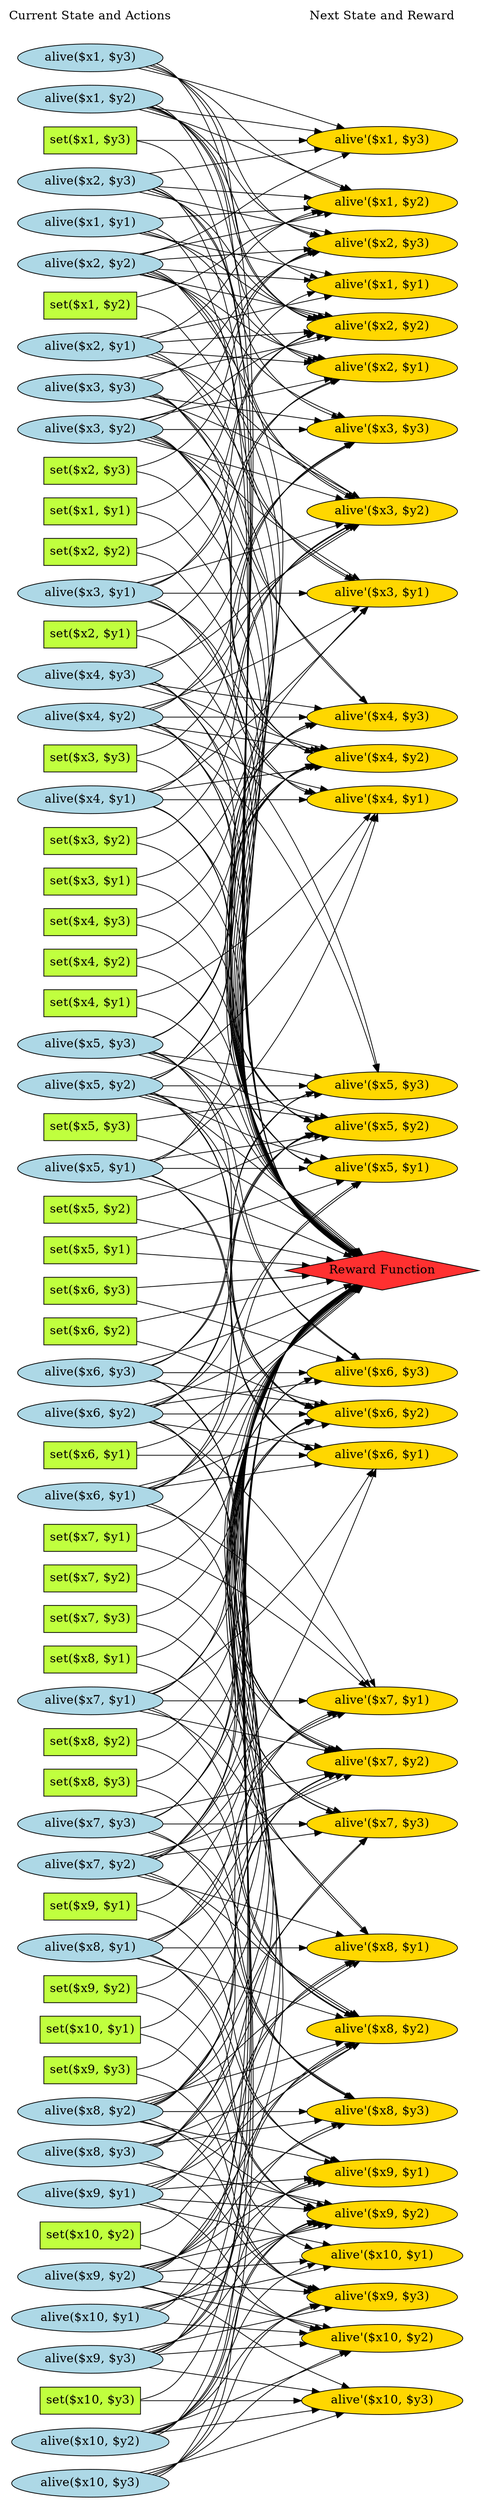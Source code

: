 digraph G {
	graph [bb="0,0,579,3290.4",
		fontname=Helvetica,
		fontsize=16,
		rankdir=LR,
		ranksep=2.00,
		ratio=auto,
		size=600
	];
	node [fontsize=16,
		label="\N"
	];
	{
		graph [rank=same];
		"set($x1, $y3)"		 [color=black,
			fillcolor=olivedrab1,
			height=0.5,
			pos="90.5,3109.4",
			shape=box,
			style=filled,
			width=1.4028];
		"alive($x4, $y1)"		 [color=black,
			fillcolor=lightblue,
			height=0.51069,
			pos="90.5,2240.4",
			shape=ellipse,
			style=filled,
			width=2.2588];
		"set($x7, $y2)"		 [color=black,
			fillcolor=olivedrab1,
			height=0.5,
			pos="90.5,1212.4",
			shape=box,
			style=filled,
			width=1.4028];
		"set($x6, $y1)"		 [color=black,
			fillcolor=olivedrab1,
			height=0.5,
			pos="90.5,1374.4",
			shape=box,
			style=filled,
			width=1.4028];
		"alive($x6, $y3)"		 [color=black,
			fillcolor=lightblue,
			height=0.51069,
			pos="90.5,1483.4",
			shape=ellipse,
			style=filled,
			width=2.2588];
		"alive($x9, $y3)"		 [color=black,
			fillcolor=lightblue,
			height=0.51069,
			pos="90.5,181.38",
			shape=ellipse,
			style=filled,
			width=2.2588];
		"alive($x5, $y2)"		 [color=black,
			fillcolor=lightblue,
			height=0.51069,
			pos="90.5,1861.4",
			shape=ellipse,
			style=filled,
			width=2.2588];
		"alive($x1, $y1)"		 [color=black,
			fillcolor=lightblue,
			height=0.51069,
			pos="90.5,3000.4",
			shape=ellipse,
			style=filled,
			width=2.2588];
		"alive($x10, $y1)"		 [color=black,
			fillcolor=lightblue,
			height=0.51069,
			pos="90.5,236.38",
			shape=ellipse,
			style=filled,
			width=2.4159];
		"alive($x2, $y2)"		 [color=black,
			fillcolor=lightblue,
			height=0.51069,
			pos="90.5,2945.4",
			shape=ellipse,
			style=filled,
			width=2.2588];
		"alive($x8, $y1)"		 [color=black,
			fillcolor=lightblue,
			height=0.51069,
			pos="90.5,725.38",
			shape=ellipse,
			style=filled,
			width=2.2588];
		"set($x3, $y2)"		 [color=black,
			fillcolor=olivedrab1,
			height=0.5,
			pos="90.5,2186.4",
			shape=box,
			style=filled,
			width=1.4028];
		"set($x4, $y3)"		 [color=black,
			fillcolor=olivedrab1,
			height=0.5,
			pos="90.5,2078.4",
			shape=box,
			style=filled,
			width=1.4028];
		"alive($x3, $y3)"		 [color=black,
			fillcolor=lightblue,
			height=0.51069,
			pos="90.5,2782.4",
			shape=ellipse,
			style=filled,
			width=2.2588];
		"set($x1, $y2)"		 [color=black,
			fillcolor=olivedrab1,
			height=0.5,
			pos="90.5,2891.4",
			shape=box,
			style=filled,
			width=1.4028];
		"set($x2, $y1)"		 [color=black,
			fillcolor=olivedrab1,
			height=0.5,
			pos="90.5,2457.4",
			shape=box,
			style=filled,
			width=1.4028];
		"set($x7, $y3)"		 [color=black,
			fillcolor=olivedrab1,
			height=0.5,
			pos="90.5,1158.4",
			shape=box,
			style=filled,
			width=1.4028];
		"alive($x6, $y2)"		 [color=black,
			fillcolor=lightblue,
			height=0.51069,
			pos="90.5,1428.4",
			shape=ellipse,
			style=filled,
			width=2.2588];
		"alive($x9, $y2)"		 [color=black,
			fillcolor=lightblue,
			height=0.51069,
			pos="90.5,291.38",
			shape=ellipse,
			style=filled,
			width=2.2588];
		"alive($x5, $y3)"		 [color=black,
			fillcolor=lightblue,
			height=0.51069,
			pos="90.5,1916.4",
			shape=ellipse,
			style=filled,
			width=2.2588];
		"set($x5, $y1)"		 [color=black,
			fillcolor=olivedrab1,
			height=0.5,
			pos="90.5,1645.4",
			shape=box,
			style=filled,
			width=1.4028];
		"alive($x2, $y3)"		 [color=black,
			fillcolor=lightblue,
			height=0.51069,
			pos="90.5,3055.4",
			shape=ellipse,
			style=filled,
			width=2.2588];
		"alive($x10, $y2)"		 [color=black,
			fillcolor=lightblue,
			height=0.51069,
			pos="90.5,73.385",
			shape=ellipse,
			style=filled,
			width=2.4159];
		"set($x3, $y3)"		 [color=black,
			fillcolor=olivedrab1,
			height=0.5,
			pos="90.5,2294.4",
			shape=box,
			style=filled,
			width=1.4028];
		"alive($x3, $y2)"		 [color=black,
			fillcolor=lightblue,
			height=0.51069,
			pos="90.5,2727.4",
			shape=ellipse,
			style=filled,
			width=2.2588];
		"set($x10, $y3)"		 [color=black,
			fillcolor=olivedrab1,
			height=0.5,
			pos="90.5,127.38",
			shape=box,
			style=filled,
			width=1.5278];
		"set($x4, $y2)"		 [color=black,
			fillcolor=olivedrab1,
			height=0.5,
			pos="90.5,2024.4",
			shape=box,
			style=filled,
			width=1.4028];
		"set($x8, $y1)"		 [color=black,
			fillcolor=olivedrab1,
			height=0.5,
			pos="90.5,1104.4",
			shape=box,
			style=filled,
			width=1.4028];
		"alive($x7, $y1)"		 [color=black,
			fillcolor=lightblue,
			height=0.51069,
			pos="90.5,1050.4",
			shape=ellipse,
			style=filled,
			width=2.2588];
		"set($x2, $y2)"		 [color=black,
			fillcolor=olivedrab1,
			height=0.5,
			pos="90.5,2565.4",
			shape=box,
			style=filled,
			width=1.4028];
		"alive($x4, $y3)"		 [color=black,
			fillcolor=lightblue,
			height=0.51069,
			pos="90.5,2403.4",
			shape=ellipse,
			style=filled,
			width=2.2588];
		"alive($x6, $y1)"		 [color=black,
			fillcolor=lightblue,
			height=0.51069,
			pos="90.5,1320.4",
			shape=ellipse,
			style=filled,
			width=2.2588];
		"alive($x9, $y1)"		 [color=black,
			fillcolor=lightblue,
			height=0.51069,
			pos="90.5,399.38",
			shape=ellipse,
			style=filled,
			width=2.2588];
		"Current State and Actions"		 [color=black,
			fillcolor=white,
			height=0.5,
			pos="90.5,3272.4",
			shape=plaintext,
			style=bold,
			width=2.5139];
		"set($x1, $y1)"		 [color=black,
			fillcolor=olivedrab1,
			height=0.5,
			pos="90.5,2619.4",
			shape=box,
			style=filled,
			width=1.4028];
		"set($x6, $y3)"		 [color=black,
			fillcolor=olivedrab1,
			height=0.5,
			pos="90.5,1591.4",
			shape=box,
			style=filled,
			width=1.4028];
		"alive($x1, $y3)"		 [color=black,
			fillcolor=lightblue,
			height=0.51069,
			pos="90.5,3218.4",
			shape=ellipse,
			style=filled,
			width=2.2588];
		"alive($x8, $y3)"		 [color=black,
			fillcolor=lightblue,
			height=0.51069,
			pos="90.5,454.38",
			shape=ellipse,
			style=filled,
			width=2.2588];
		"set($x5, $y2)"		 [color=black,
			fillcolor=olivedrab1,
			height=0.5,
			pos="90.5,1699.4",
			shape=box,
			style=filled,
			width=1.4028];
		"alive($x10, $y3)"		 [color=black,
			fillcolor=lightblue,
			height=0.51069,
			pos="90.5,18.385",
			shape=ellipse,
			style=filled,
			width=2.4159];
		"alive($x3, $y1)"		 [color=black,
			fillcolor=lightblue,
			height=0.51069,
			pos="90.5,2511.4",
			shape=ellipse,
			style=filled,
			width=2.2588];
		"set($x9, $y3)"		 [color=black,
			fillcolor=olivedrab1,
			height=0.5,
			pos="90.5,563.38",
			shape=box,
			style=filled,
			width=1.4028];
		"set($x4, $y1)"		 [color=black,
			fillcolor=olivedrab1,
			height=0.5,
			pos="90.5,1970.4",
			shape=box,
			style=filled,
			width=1.4028];
		"set($x10, $y2)"		 [color=black,
			fillcolor=olivedrab1,
			height=0.5,
			pos="90.5,345.38",
			shape=box,
			style=filled,
			width=1.5278];
		"set($x8, $y2)"		 [color=black,
			fillcolor=olivedrab1,
			height=0.5,
			pos="90.5,996.38",
			shape=box,
			style=filled,
			width=1.4028];
		"alive($x7, $y2)"		 [color=black,
			fillcolor=lightblue,
			height=0.51069,
			pos="90.5,833.38",
			shape=ellipse,
			style=filled,
			width=2.2588];
		"set($x7, $y1)"		 [color=black,
			fillcolor=olivedrab1,
			height=0.5,
			pos="90.5,1266.4",
			shape=box,
			style=filled,
			width=1.4028];
		"alive($x4, $y2)"		 [color=black,
			fillcolor=lightblue,
			height=0.51069,
			pos="90.5,2348.4",
			shape=ellipse,
			style=filled,
			width=2.2588];
		"set($x9, $y1)"		 [color=black,
			fillcolor=olivedrab1,
			height=0.5,
			pos="90.5,779.38",
			shape=box,
			style=filled,
			width=1.4028];
		"set($x6, $y2)"		 [color=black,
			fillcolor=olivedrab1,
			height=0.5,
			pos="90.5,1537.4",
			shape=box,
			style=filled,
			width=1.4028];
		"set($x2, $y3)"		 [color=black,
			fillcolor=olivedrab1,
			height=0.5,
			pos="90.5,2673.4",
			shape=box,
			style=filled,
			width=1.4028];
		"alive($x5, $y1)"		 [color=black,
			fillcolor=lightblue,
			height=0.51069,
			pos="90.5,1753.4",
			shape=ellipse,
			style=filled,
			width=2.2588];
		"alive($x7, $y3)"		 [color=black,
			fillcolor=lightblue,
			height=0.51069,
			pos="90.5,888.38",
			shape=ellipse,
			style=filled,
			width=2.2588];
		"alive($x2, $y1)"		 [color=black,
			fillcolor=lightblue,
			height=0.51069,
			pos="90.5,2837.4",
			shape=ellipse,
			style=filled,
			width=2.2588];
		"alive($x1, $y2)"		 [color=black,
			fillcolor=lightblue,
			height=0.51069,
			pos="90.5,3163.4",
			shape=ellipse,
			style=filled,
			width=2.2588];
		"set($x5, $y3)"		 [color=black,
			fillcolor=olivedrab1,
			height=0.5,
			pos="90.5,1807.4",
			shape=box,
			style=filled,
			width=1.4028];
		"alive($x8, $y2)"		 [color=black,
			fillcolor=lightblue,
			height=0.51069,
			pos="90.5,509.38",
			shape=ellipse,
			style=filled,
			width=2.2588];
		"set($x9, $y2)"		 [color=black,
			fillcolor=olivedrab1,
			height=0.5,
			pos="90.5,671.38",
			shape=box,
			style=filled,
			width=1.4028];
		"set($x3, $y1)"		 [color=black,
			fillcolor=olivedrab1,
			height=0.5,
			pos="90.5,2132.4",
			shape=box,
			style=filled,
			width=1.4028];
		"set($x8, $y3)"		 [color=black,
			fillcolor=olivedrab1,
			height=0.5,
			pos="90.5,942.38",
			shape=box,
			style=filled,
			width=1.4028];
		"set($x10, $y1)"		 [color=black,
			fillcolor=olivedrab1,
			height=0.5,
			pos="90.5,617.38",
			shape=box,
			style=filled,
			width=1.5278];
	}
	{
		graph [rank=same];
		"alive'($x4, $y2)"		 [color=black,
			fillcolor=gold1,
			height=0.51069,
			pos="452,2294.4",
			shape=ellipse,
			style=filled,
			width=2.3177];
		"alive'($x5, $y3)"		 [color=black,
			fillcolor=gold1,
			height=0.51069,
			pos="452,1862.4",
			shape=ellipse,
			style=filled,
			width=2.3177];
		"alive'($x1, $y3)"		 [color=black,
			fillcolor=gold1,
			height=0.51069,
			pos="452,3109.4",
			shape=ellipse,
			style=filled,
			width=2.3177];
		"alive'($x7, $y2)"		 [color=black,
			fillcolor=gold1,
			height=0.51069,
			pos="452,969.38",
			shape=ellipse,
			style=filled,
			width=2.3177];
		"alive'($x6, $y1)"		 [color=black,
			fillcolor=gold1,
			height=0.51069,
			pos="452,1374.4",
			shape=ellipse,
			style=filled,
			width=2.3177];
		"Next State and Reward"		 [color=black,
			fillcolor=white,
			height=0.5,
			pos="452,3272.4",
			shape=plaintext,
			style=bold,
			width=2.25];
		"Reward Function"		 [color=black,
			fillcolor=firebrick1,
			height=0.72222,
			pos="452,1618.4",
			shape=diamond,
			style=filled,
			width=3.5278];
		"alive'($x8, $y3)"		 [color=black,
			fillcolor=gold1,
			height=0.51069,
			pos="452,509.38",
			shape=ellipse,
			style=filled,
			width=2.3177];
		"alive'($x3, $y1)"		 [color=black,
			fillcolor=gold1,
			height=0.51069,
			pos="452,2511.4",
			shape=ellipse,
			style=filled,
			width=2.3177];
		"alive'($x9, $y3)"		 [color=black,
			fillcolor=gold1,
			height=0.51069,
			pos="452,263.38",
			shape=ellipse,
			style=filled,
			width=2.3177];
		"alive'($x2, $y3)"		 [color=black,
			fillcolor=gold1,
			height=0.51069,
			pos="452,2973.4",
			shape=ellipse,
			style=filled,
			width=2.3177];
		"alive'($x4, $y1)"		 [color=black,
			fillcolor=gold1,
			height=0.51069,
			pos="452,2239.4",
			shape=ellipse,
			style=filled,
			width=2.3177];
		"alive'($x7, $y1)"		 [color=black,
			fillcolor=gold1,
			height=0.51069,
			pos="452,1050.4",
			shape=ellipse,
			style=filled,
			width=2.3177];
		"alive'($x10, $y3)"		 [color=black,
			fillcolor=gold1,
			height=0.51069,
			pos="452,127.38",
			shape=ellipse,
			style=filled,
			width=2.4749];
		"alive'($x6, $y2)"		 [color=black,
			fillcolor=gold1,
			height=0.51069,
			pos="452,1429.4",
			shape=ellipse,
			style=filled,
			width=2.3177];
		"alive'($x3, $y2)"		 [color=black,
			fillcolor=gold1,
			height=0.51069,
			pos="452,2619.4",
			shape=ellipse,
			style=filled,
			width=2.3177];
		"alive'($x9, $y2)"		 [color=black,
			fillcolor=gold1,
			height=0.51069,
			pos="452,373.38",
			shape=ellipse,
			style=filled,
			width=2.3177];
		"alive'($x5, $y1)"		 [color=black,
			fillcolor=gold1,
			height=0.51069,
			pos="452,1752.4",
			shape=ellipse,
			style=filled,
			width=2.3177];
		"alive'($x1, $y1)"		 [color=black,
			fillcolor=gold1,
			height=0.51069,
			pos="452,2918.4",
			shape=ellipse,
			style=filled,
			width=2.3177];
		"alive'($x6, $y3)"		 [color=black,
			fillcolor=gold1,
			height=0.51069,
			pos="452,1484.4",
			shape=ellipse,
			style=filled,
			width=2.3177];
		"alive'($x10, $y2)"		 [color=black,
			fillcolor=gold1,
			height=0.51069,
			pos="452,208.38",
			shape=ellipse,
			style=filled,
			width=2.4749];
		"alive'($x2, $y2)"		 [color=black,
			fillcolor=gold1,
			height=0.51069,
			pos="452,2863.4",
			shape=ellipse,
			style=filled,
			width=2.3177];
		"alive'($x8, $y1)"		 [color=black,
			fillcolor=gold1,
			height=0.51069,
			pos="452,725.38",
			shape=ellipse,
			style=filled,
			width=2.3177];
		"alive'($x3, $y3)"		 [color=black,
			fillcolor=gold1,
			height=0.51069,
			pos="452,2727.4",
			shape=ellipse,
			style=filled,
			width=2.3177];
		"alive'($x4, $y3)"		 [color=black,
			fillcolor=gold1,
			height=0.51069,
			pos="452,2349.4",
			shape=ellipse,
			style=filled,
			width=2.3177];
		"alive'($x5, $y2)"		 [color=black,
			fillcolor=gold1,
			height=0.51069,
			pos="452,1807.4",
			shape=ellipse,
			style=filled,
			width=2.3177];
		"alive'($x9, $y1)"		 [color=black,
			fillcolor=gold1,
			height=0.51069,
			pos="452,428.38",
			shape=ellipse,
			style=filled,
			width=2.3177];
		"alive'($x1, $y2)"		 [color=black,
			fillcolor=gold1,
			height=0.51069,
			pos="452,3028.4",
			shape=ellipse,
			style=filled,
			width=2.3177];
		"alive'($x7, $y3)"		 [color=black,
			fillcolor=gold1,
			height=0.51069,
			pos="452,888.38",
			shape=ellipse,
			style=filled,
			width=2.3177];
		"alive'($x10, $y1)"		 [color=black,
			fillcolor=gold1,
			height=0.51069,
			pos="452,318.38",
			shape=ellipse,
			style=filled,
			width=2.4749];
		"alive'($x2, $y1)"		 [color=black,
			fillcolor=gold1,
			height=0.51069,
			pos="452,2808.4",
			shape=ellipse,
			style=filled,
			width=2.3177];
		"alive'($x8, $y2)"		 [color=black,
			fillcolor=gold1,
			height=0.51069,
			pos="452,617.38",
			shape=ellipse,
			style=filled,
			width=2.3177];
	}
	"set($x1, $y3)" -> "alive'($x1, $y3)"	 [color=black,
		pos="e,368.46,3109.4 141.11,3109.4 197.01,3109.4 289.11,3109.4 358.41,3109.4",
		style=solid];
	"set($x1, $y3)" -> "Reward Function"	 [pos="e,416.77,1637.2 141.03,3105 155.99,3101.2 171.06,3094.4 181,3082.4 374.44,2848.8 183.29,1993.5 325,1725.4 343.72,1690 379.47,1661.4 \
408.13,1642.7"];
	"alive($x4, $y1)" -> "alive'($x4, $y2)"	 [color=black,
		pos="e,382.6,2284.1 158.7,2250.5 219.37,2259.6 308.66,2273 372.57,2282.6",
		style=solid];
	"alive($x4, $y1)" -> "Reward Function"	 [pos="e,418.97,1637.8 156.03,2229.5 165.29,2225.6 174.02,2220.4 181,2213.4 340.42,2053 201.67,1914.9 325,1725.4 346.99,1691.6 382.78,1662.7 \
410.61,1643.4"];
	"alive($x4, $y1)" -> "alive'($x3, $y1)"	 [color=black,
		pos="e,436,2493.1 148.44,2253.4 159.61,2257.1 170.97,2261.7 181,2267.4 287.32,2327.4 386.97,2435.8 429.45,2485.4",
		style=solid];
	"alive($x4, $y1)" -> "alive'($x4, $y1)"	 [color=black,
		pos="e,368.41,2239.6 172.18,2240.2 227.35,2240 300.63,2239.8 358.21,2239.6",
		style=solid];
	"alive($x4, $y1)" -> "alive'($x3, $y2)"	 [color=black,
		pos="e,415.44,2602.8 153.47,2252 163.37,2255.8 172.97,2260.8 181,2267.4 286.39,2354 232.64,2438 325,2538.4 348,2563.4 380.33,2583.9 406.48,\
2598.1",
		style=solid];
	"alive($x4, $y1)" -> "alive'($x5, $y1)"	 [color=black,
		pos="e,371.46,1757.3 155.82,2229.3 165.1,2225.4 173.9,2220.3 181,2213.4 326.4,2072 174.44,1916.3 325,1780.4 335.37,1771 348.17,1764.6 \
361.6,1760.1",
		style=solid];
	"alive($x4, $y1)" -> "alive'($x5, $y2)"	 [color=black,
		pos="e,371.82,1812.7 155.11,2229.2 164.59,2225.4 173.64,2220.2 181,2213.4 312.55,2090.9 188.99,1952.9 325,1835.4 335.57,1826.2 348.47,\
1819.9 361.94,1815.5",
		style=solid];
	"set($x7, $y2)" -> "alive'($x7, $y2)"	 [color=black,
		pos="e,402.93,984.33 141.46,1202.6 154.95,1198.5 169.1,1193 181,1185.4 262.18,1133.5 246.85,1079.7 325,1023.4 345.61,1008.5 370.94,996.67 \
393.47,987.9",
		style=solid];
	"set($x7, $y2)" -> "Reward Function"	 [pos="e,421.7,1598.5 141.36,1220 155.31,1224 169.72,1230.1 181,1239.4 286.63,1326.3 239.33,1404.8 325,1511.4 350.46,1543.1 386.33,1572.5 \
413.29,1592.4"];
	"set($x6, $y1)" -> "alive'($x6, $y1)"	 [color=black,
		pos="e,368.46,1374.4 141.11,1374.4 197.01,1374.4 289.11,1374.4 358.41,1374.4",
		style=solid];
	"set($x6, $y1)" -> "Reward Function"	 [pos="e,425.92,1597.3 141.15,1385.7 154.5,1389.7 168.65,1394.9 181,1401.4 207.08,1415.1 351.65,1535.2 417.87,1590.6"];
	"alive($x6, $y3)" -> "alive'($x5, $y3)"	 [color=black,
		pos="e,372.59,1856.6 154.79,1494.9 164.31,1498.7 173.45,1503.7 181,1510.4 299.18,1614.6 203.03,1734.6 325,1834.4 335.89,1843.3 349.01,\
1849.5 362.62,1853.8",
		style=solid];
	"alive($x6, $y3)" -> "alive'($x7, $y2)"	 [color=black,
		pos="e,393.7,982.69 154.93,1471.9 164.54,1467.9 173.68,1462.6 181,1455.4 325.43,1313.6 187.96,1172.3 325,1023.4 340.72,1006.3 362.76,\
994.39 384.02,986.2",
		style=solid];
	"alive($x6, $y3)" -> "Reward Function"	 [pos="e,410.25,1600.8 141.93,1497.8 154.74,1501.6 168.44,1506 181,1510.4 258.77,1537.6 347.11,1574 400.94,1596.8"];
	"alive($x6, $y3)" -> "alive'($x6, $y2)"	 [color=black,
		pos="e,382.6,1439.7 158.7,1473.3 219.37,1464.2 308.66,1450.8 372.57,1441.2",
		style=solid];
	"alive($x6, $y3)" -> "alive'($x6, $y3)"	 [color=black,
		pos="e,368.41,1484.2 172.18,1483.6 227.35,1483.8 300.63,1484 358.21,1484.1",
		style=solid];
	"alive($x6, $y3)" -> "alive'($x5, $y2)"	 [color=black,
		pos="e,373.49,1801 153.45,1495.1 163.35,1498.8 172.96,1503.8 181,1510.4 285.92,1596.3 216.96,1697.4 325,1779.4 336.39,1788 349.92,1794.1 \
363.83,1798.3",
		style=solid];
	"alive($x6, $y3)" -> "alive'($x7, $y3)"	 [color=black,
		pos="e,392.93,901.4 155.22,1472.2 164.81,1468.2 173.86,1462.7 181,1455.4 345.96,1285.5 168.89,1120.5 325,942.38 340.24,925 362.05,913.04 \
383.25,904.88",
		style=solid];
	"alive($x9, $y3)" -> "Reward Function"	 [pos="e,416.81,1599.5 157.19,192.03 166.3,196.12 174.69,201.72 181,209.38 551.08,658.82 51.797,997.27 325,1511.4 343.8,1546.8 379.55,1575.4 \
408.18,1594.1"];
	"alive($x9, $y3)" -> "alive'($x8, $y3)"	 [color=black,
		pos="e,398.36,495.21 151.86,193.53 162.27,197.44 172.46,202.59 181,209.38 280.13,288.27 230.01,371.56 325,455.38 343.19,471.43 366.86,\
483.26 388.78,491.69",
		style=solid];
	"alive($x9, $y3)" -> "alive'($x9, $y3)"	 [color=black,
		pos="e,392.32,250.45 147.61,194.5 194.89,205.52 264.34,221.63 325,235.38 343.62,239.61 363.8,244.12 382.44,248.26",
		style=solid];
	"alive($x9, $y3)" -> "alive'($x10, $y3)"	 [color=black,
		pos="e,379.51,138.12 158.7,171.29 218.4,162.32 305.83,149.19 369.51,139.63",
		style=solid];
	"alive($x9, $y3)" -> "alive'($x9, $y2)"	 [color=black,
		pos="e,378.99,364.32 147.6,194.64 159.06,198.52 170.75,203.38 181,209.38 256.95,253.89 247.23,304.13 325,345.38 338.56,352.58 353.88,\
357.93 369.06,361.9",
		style=solid];
	"alive($x9, $y3)" -> "alive'($x10, $y2)"	 [color=black,
		pos="e,367.86,202.14 168.18,187.14 223.64,191.31 298.87,196.96 357.8,201.39",
		style=solid];
	"alive($x9, $y3)" -> "alive'($x8, $y2)"	 [color=black,
		pos="e,414.01,600.93 153.45,193.11 163.46,197.05 173.11,202.33 181,209.38 299.38,315.24 221.83,415.66 325,536.38 346.84,561.94 378.75,\
582.34 404.99,596.27",
		style=solid];
	"alive($x5, $y2)" -> "alive'($x4, $y2)"	 [color=black,
		pos="e,371.82,2289.1 154.21,1873 164.02,1876.9 173.41,1882.2 181,1889.4 311.68,2012.2 189.25,2149.2 325,2266.4 335.58,2275.5 348.48,2281.9 \
361.94,2286.2",
		style=solid];
	"alive($x5, $y2)" -> "alive'($x5, $y3)"	 [color=black,
		pos="e,368.41,1862.2 172.18,1861.6 227.35,1861.8 300.63,1862 358.21,1862.1",
		style=solid];
	"alive($x5, $y2)" -> "alive'($x6, $y1)"	 [color=black,
		pos="e,371.46,1379.3 155.82,1850.3 165.1,1846.4 173.9,1841.3 181,1834.4 326.15,1693.3 174.71,1537.9 325,1402.4 335.38,1393 348.18,1386.6 \
361.6,1382.1",
		style=solid];
	"alive($x5, $y2)" -> "Reward Function"	 [pos="e,425.91,1639.4 147.24,1848.2 158.73,1844.5 170.51,1839.9 181,1834.4 207.05,1820.7 351.64,1701.2 417.86,1646.1"];
	"alive($x5, $y2)" -> "alive'($x4, $y1)"	 [color=black,
		pos="e,442.06,2221 150.24,1874.1 161.03,1878 171.78,1883 181,1889.4 308.84,1978.4 403.72,2146.4 437.52,2212.1",
		style=solid];
	"alive($x5, $y2)" -> "alive'($x6, $y2)"	 [color=black,
		pos="e,371.82,1434.7 155.1,1850.2 164.59,1846.4 173.63,1841.2 181,1834.4 312.3,1712.2 189.25,1574.6 325,1457.4 335.58,1448.3 348.48,1441.9 \
361.94,1437.5",
		style=solid];
	"alive($x5, $y2)" -> "alive'($x5, $y1)"	 [color=black,
		pos="e,388.71,1764.4 141.39,1847 154.34,1843.1 168.24,1838.7 181,1834.4 245.75,1812.5 259.48,1799.8 325,1780.4 342.15,1775.3 360.86,1770.7 \
378.48,1766.7",
		style=solid];
	"alive($x5, $y2)" -> "alive'($x6, $y3)"	 [color=black,
		pos="e,423.16,1501.7 153.29,1849.5 163.21,1845.8 172.87,1840.8 181,1834.4 281.69,1754.4 240.89,1680.7 325,1583.4 351.18,1553.1 387.75,\
1525.6 414.75,1507.3",
		style=solid];
	"alive($x5, $y2)" -> "alive'($x4, $y3)"	 [color=black,
		pos="e,371.46,2344.5 154.93,1872.9 164.54,1876.9 173.68,1882.2 181,1889.4 325.43,2031.2 174.71,2185.8 325,2321.4 335.38,2330.7 348.18,\
2337.2 361.6,2341.6",
		style=solid];
	"alive($x5, $y2)" -> "alive'($x5, $y2)"	 [color=black,
		pos="e,382.6,1817.7 158.7,1851.3 219.37,1842.2 308.66,1828.8 372.57,1819.2",
		style=solid];
	"alive($x1, $y1)" -> "Reward Function"	 [pos="e,416.85,1637.2 157.16,2989.7 166.27,2985.6 174.67,2980 181,2972.4 536.68,2542.6 62.009,2217.4 325,1725.4 343.88,1690.1 379.62,1661.5 \
408.23,1642.7"];
	"alive($x1, $y1)" -> "alive'($x1, $y1)"	 [color=black,
		pos="e,392.32,2931.3 147.61,2987.3 194.89,2976.2 264.34,2960.1 325,2946.4 343.62,2942.2 363.8,2937.7 382.44,2933.5",
		style=solid];
	"alive($x1, $y1)" -> "alive'($x2, $y2)"	 [color=black,
		pos="e,384.53,2874.3 143.29,2986.2 155.82,2982.2 169.04,2977.6 181,2972.4 248.41,2943.3 256.42,2917.6 325,2891.4 340.6,2885.4 357.79,\
2880.5 374.33,2876.6",
		style=solid];
	"alive($x1, $y1)" -> "alive'($x1, $y2)"	 [color=black,
		pos="e,373.01,3022.3 167.74,3006.3 224.83,3010.8 303.05,3016.9 362.83,3021.5",
		style=solid];
	"alive($x1, $y1)" -> "alive'($x2, $y1)"	 [color=black,
		pos="e,378.99,2817.4 147.6,2987.1 159.06,2983.3 170.75,2978.4 181,2972.4 256.95,2927.9 247.23,2877.6 325,2836.4 338.56,2829.2 353.88,\
2823.8 369.06,2819.9",
		style=solid];
	"alive($x10, $y1)" -> "Reward Function"	 [pos="e,416.85,1599.5 158.94,247.88 167.37,251.88 175.08,257.24 181,264.38 536.68,694.21 62.009,1019.4 325,1511.4 343.88,1546.7 379.62,\
1575.3 408.23,1594"];
	"alive($x10, $y1)" -> "alive'($x9, $y2)"	 [color=black,
		pos="e,384.53,362.43 144.23,250.87 156.48,254.78 169.34,259.35 181,264.38 248.41,293.51 256.42,319.14 325,345.38 340.6,351.35 357.79,\
356.22 374.33,360.12",
		style=solid];
	"alive($x10, $y1)" -> "alive'($x10, $y2)"	 [color=black,
		pos="e,368.3,214.83 172.63,230.07 227.72,225.78 300.71,220.09 358.13,215.62",
		style=solid];
	"alive($x10, $y1)" -> "alive'($x9, $y1)"	 [color=black,
		pos="e,378.99,419.32 149.01,250.12 160.02,253.92 171.17,258.62 181,264.38 256.95,308.89 247.23,359.13 325,400.38 338.56,407.58 353.88,\
412.93 369.06,416.9",
		style=solid];
	"alive($x10, $y1)" -> "alive'($x10, $y1)"	 [color=black,
		pos="e,390.41,305.03 149.52,249.95 196.75,260.95 265.15,276.81 325,290.38 342.98,294.46 362.41,298.81 380.51,302.83",
		style=solid];
	"alive($x2, $y2)" -> "alive'($x1, $y3)"	 [color=black,
		pos="e,410.47,3093.4 143.31,2959.5 155.84,2963.5 169.06,2968.2 181,2973.4 248.53,3002.8 259.05,3022.6 325,3055.4 349.63,3067.6 377.7,\
3079.8 401.09,3089.5",
		style=solid];
	"alive($x2, $y2)" -> "Reward Function"	 [pos="e,416.9,1637.3 157.98,2935 166.76,2931.1 174.84,2925.7 181,2918.4 524.63,2509.5 72.031,2195.7 325,1725.4 343.97,1690.1 379.71,1661.5 \
408.29,1642.8"];
	"alive($x2, $y2)" -> "alive'($x3, $y1)"	 [color=black,
		pos="e,414.02,2527.8 154.81,2933.9 164.32,2930.1 173.46,2925 181,2918.4 299.67,2813.5 222.03,2712.7 325,2592.4 346.85,2566.8 378.76,2546.4 \
405,2532.5",
		style=solid];
	"alive($x2, $y2)" -> "alive'($x2, $y3)"	 [color=black,
		pos="e,373.01,2967.3 167.74,2951.3 224.83,2955.8 303.05,2961.9 362.83,2966.5",
		style=solid];
	"alive($x2, $y2)" -> "alive'($x3, $y2)"	 [color=black,
		pos="e,416.99,2636.2 152.49,2933.2 162.6,2929.5 172.54,2924.7 181,2918.4 274.14,2849 242.38,2782 325,2700.4 349.41,2676.3 382.13,2655.5 \
408.11,2641",
		style=solid];
	"alive($x2, $y2)" -> "alive'($x1, $y1)"	 [color=black,
		pos="e,372.89,2924.3 168.18,2939.6 225.2,2935.3 303.12,2929.5 362.73,2925",
		style=solid];
	"alive($x2, $y2)" -> "alive'($x2, $y2)"	 [color=black,
		pos="e,392.32,2876.3 147.61,2932.3 194.89,2921.2 264.34,2905.1 325,2891.4 343.62,2887.2 363.8,2882.7 382.44,2878.5",
		style=solid];
	"alive($x2, $y2)" -> "alive'($x3, $y3)"	 [color=black,
		pos="e,405,2742.6 149.03,2932.4 160.04,2928.7 171.18,2924.1 181,2918.4 257.36,2874 251.24,2830 325,2781.4 346.65,2767.1 372.69,2755.2 \
395.46,2746.2",
		style=solid];
	"alive($x2, $y2)" -> "alive'($x1, $y2)"	 [color=black,
		pos="e,392.31,3015.5 147.12,2958.7 194.4,2970 264.1,2986.4 325,3000.4 343.61,3004.6 363.79,3009.2 382.43,3013.3",
		style=solid];
	"alive($x2, $y2)" -> "alive'($x2, $y1)"	 [color=black,
		pos="e,384.5,2819.3 144.74,2931.5 156.84,2927.7 169.52,2923.3 181,2918.4 248.68,2889.3 256.29,2862.9 325,2836.4 340.58,2830.4 357.77,\
2825.5 374.31,2821.6",
		style=solid];
	"alive($x8, $y1)" -> "alive'($x7, $y2)"	 [color=black,
		pos="e,402.91,954.47 150.38,738.04 161.04,741.73 171.71,746.43 181,752.38 262.38,804.56 246.67,858.74 325,915.38 345.59,930.27 370.91,\
942.13 393.45,950.9",
		style=solid];
	"alive($x8, $y1)" -> "Reward Function"	 [pos="e,417.8,1599.3 157.55,736.1 166.39,739.99 174.6,745.27 181,752.38 410.65,1007.6 152.28,1214.6 325,1511.4 345.21,1546.1 381.01,1574.9 \
409.29,1593.8"];
	"alive($x8, $y1)" -> "alive'($x7, $y1)"	 [color=black,
		pos="e,398.39,1036.2 153.23,737.35 163.15,741.08 172.83,745.97 181,752.38 280.07,830.12 230.44,913.23 325,996.38 343.22,1012.4 366.9,\
1024.2 388.81,1032.7",
		style=solid];
	"alive($x8, $y1)" -> "alive'($x9, $y2)"	 [color=black,
		pos="e,372.85,379.45 154.14,713.8 163.85,710.02 173.22,705.02 181,698.38 292.61,603.19 209.93,492.37 325,401.38 336.03,392.66 349.23,\
386.53 362.87,382.25",
		style=solid];
	"alive($x8, $y1)" -> "alive'($x8, $y1)"	 [color=black,
		pos="e,368.41,725.38 172.18,725.38 227.35,725.38 300.63,725.38 358.21,725.38",
		style=solid];
	"alive($x8, $y1)" -> "alive'($x9, $y1)"	 [color=black,
		pos="e,399.76,442.78 152.47,713.21 162.58,709.5 172.53,704.67 181,698.38 273.69,629.68 236.3,556.17 325,482.38 343.89,466.67 368.03,454.85 \
390.12,446.34",
		style=solid];
	"alive($x8, $y1)" -> "alive'($x8, $y2)"	 [color=black,
		pos="e,401.96,632.12 140.36,710.71 205.91,691.01 322.18,656.08 392.37,635",
		style=solid];
	"set($x3, $y2)" -> "Reward Function"	 [pos="e,419.53,1637.8 141.46,2180.2 155.73,2176.2 170.3,2169.8 181,2159.4 326.66,2017.7 211.33,1893.9 325,1725.4 347.62,1691.9 383.52,\
1662.8 411.22,1643.5"];
	"set($x3, $y2)" -> "alive'($x3, $y2)"	 [color=black,
		pos="e,414.03,2602.9 141.32,2193.4 155.42,2197.4 169.93,2203.6 181,2213.4 299.43,2318 222.23,2418.4 325,2538.4 346.87,2563.9 378.77,2584.3 \
405.01,2598.3",
		style=solid];
	"set($x4, $y3)" -> "Reward Function"	 [pos="e,420.6,1638.2 141.32,2071.4 155.43,2067.4 169.93,2061.2 181,2051.4 299.67,1946.5 230.24,1852.3 325,1725.4 349.27,1692.9 385.16,\
1663.6 412.44,1644"];
	"set($x4, $y3)" -> "alive'($x4, $y3)"	 [color=black,
		pos="e,374.86,2342.2 141.25,2086.9 155.04,2090.9 169.4,2096.8 181,2105.4 273.69,2174.1 229.82,2256.2 325,2321.4 336.94,2329.6 350.88,\
2335.4 365.04,2339.6",
		style=solid];
	"alive($x3, $y3)" -> "alive'($x4, $y2)"	 [color=black,
		pos="e,371.46,2299.3 154.93,2770.9 164.54,2766.9 173.68,2761.6 181,2754.4 325.43,2612.6 174.71,2457.9 325,2322.4 335.38,2313 348.18,2306.6 \
361.6,2302.1",
		style=solid];
	"alive($x3, $y3)" -> "Reward Function"	 [pos="e,417.08,1637.4 157,2771.6 166.13,2767.5 174.58,2762 181,2754.4 479.66,2402.2 102.43,2130 325,1725.4 344.3,1690.3 380.01,1661.7 \
408.49,1642.9"];
	"alive($x3, $y3)" -> "alive'($x2, $y3)"	 [color=black,
		pos="e,379.01,2964.3 147.58,2795.7 159.05,2799.5 170.73,2804.4 181,2810.4 256.77,2854.6 247.43,2904.4 325,2945.4 338.57,2952.6 353.9,\
2957.9 369.08,2961.9",
		style=solid];
	"alive($x3, $y3)" -> "alive'($x3, $y2)"	 [color=black,
		pos="e,420.56,2636.6 142.18,2768.1 154.99,2764 168.62,2759.4 181,2754.4 265.59,2720.3 359.96,2670.1 411.72,2641.5",
		style=solid];
	"alive($x3, $y3)" -> "alive'($x2, $y2)"	 [color=black,
		pos="e,392.33,2850.4 148.58,2795.4 195.85,2806.2 264.77,2821.9 325,2835.4 343.63,2839.6 363.81,2844.1 382.45,2848.2",
		style=solid];
	"alive($x3, $y3)" -> "alive'($x3, $y3)"	 [color=black,
		pos="e,383.05,2737.8 158.28,2772.2 219.09,2762.9 308.91,2749.1 373,2739.3",
		style=solid];
	"alive($x3, $y3)" -> "alive'($x4, $y3)"	 [color=black,
		pos="e,431.39,2367.2 152.55,2770.3 162.77,2766.4 172.73,2761.2 181,2754.4 285.71,2667.6 245.93,2595 325,2484.4 354.86,2442.6 396.68,2400.2 \
423.81,2374.4",
		style=solid];
	"set($x1, $y2)" -> "Reward Function"	 [pos="e,416.95,1637.3 141.36,2886.8 156.15,2882.9 171.05,2876.2 181,2864.4 510.41,2474.7 82.048,2174.1 325,1725.4 344.07,1690.2 379.8,\
1661.5 408.35,1642.8"];
	"set($x1, $y2)" -> "alive'($x1, $y2)"	 [color=black,
		pos="e,384.5,3017.5 141.45,2904.3 154.53,2908.3 168.47,2913 181,2918.4 248.68,2947.4 256.29,2973.9 325,3000.4 340.58,3006.4 357.77,3011.3 \
374.31,3015.2",
		style=solid];
	"set($x2, $y1)" -> "Reward Function"	 [pos="e,417.93,1637.5 141.31,2452.2 155.92,2448.3 170.72,2441.7 181,2430.4 396.55,2194.1 162.19,2000.6 325,1725.4 345.46,1690.8 381.23,\
1662 409.44,1643.1"];
	"set($x2, $y1)" -> "alive'($x2, $y1)"	 [color=black,
		pos="e,397.41,2794.4 141.35,2465 155.29,2469 169.71,2475.1 181,2484.4 286.16,2570.6 224.83,2662.4 325,2754.4 342.71,2770.7 366.07,2782.5 \
387.86,2790.9",
		style=solid];
	"set($x7, $y3)" -> "Reward Function"	 [pos="e,420.6,1598.6 141.32,1165.4 155.43,1169.4 169.93,1175.6 181,1185.4 299.67,1290.3 230.24,1384.5 325,1511.4 349.27,1543.9 385.16,\
1573.1 412.44,1592.8"];
	"set($x7, $y3)" -> "alive'($x7, $y3)"	 [color=black,
		pos="e,401.17,903.04 141.38,1149.3 155.02,1145.3 169.26,1139.5 181,1131.4 267.78,1071.2 241.72,1007.3 325,942.38 344.71,927.02 369.44,\
915.17 391.77,906.54",
		style=solid];
	"alive($x6, $y2)" -> "alive'($x5, $y3)"	 [color=black,
		pos="e,371.82,1857.1 154.21,1440 164.02,1443.9 173.41,1449.2 181,1456.4 311.93,1579.6 188.99,1716.8 325,1834.4 335.57,1843.5 348.47,1849.9 \
361.94,1854.2",
		style=solid];
	"alive($x6, $y2)" -> "alive'($x7, $y2)"	 [color=black,
		pos="e,394.73,982.84 155.11,1417.2 164.59,1413.4 173.64,1408.2 181,1401.4 312.55,1278.9 200.5,1153.1 325,1023.4 341.29,1006.4 363.8,994.49 \
385.28,986.26",
		style=solid];
	"alive($x6, $y2)" -> "alive'($x6, $y1)"	 [color=black,
		pos="e,382.6,1384.7 158.7,1418.3 219.37,1409.2 308.66,1395.8 372.57,1386.2",
		style=solid];
	"alive($x6, $y2)" -> "Reward Function"	 [pos="e,422.67,1598.3 143.86,1442.5 156.25,1446.4 169.27,1451.1 181,1456.4 268.93,1495.8 363.8,1557.8 414.35,1592.5"];
	"alive($x6, $y2)" -> "alive'($x7, $y1)"	 [color=black,
		pos="e,442.11,1068.9 151.18,1416.1 161.65,1412.4 172.05,1407.6 181,1401.4 309.46,1312.7 403.98,1143.9 437.6,1077.9",
		style=solid];
	"alive($x6, $y2)" -> "alive'($x6, $y2)"	 [color=black,
		pos="e,368.41,1429.2 172.18,1428.6 227.35,1428.8 300.63,1429 358.21,1429.1",
		style=solid];
	"alive($x6, $y2)" -> "alive'($x5, $y1)"	 [color=black,
		pos="e,424.68,1734.9 150.38,1440.9 161.15,1444.8 171.87,1449.8 181,1456.4 269.18,1519.5 249.66,1575.4 325,1653.4 353.08,1682.5 389.86,\
1710.4 416.43,1729.2",
		style=solid];
	"alive($x6, $y2)" -> "alive'($x6, $y3)"	 [color=black,
		pos="e,383.51,1473.9 157.86,1438.7 218.81,1448.2 309.16,1462.3 373.42,1472.3",
		style=solid];
	"alive($x6, $y2)" -> "alive'($x5, $y2)"	 [color=black,
		pos="e,372.59,1801.6 153.42,1440.1 163.43,1444.1 173.1,1449.3 181,1456.4 298.4,1560.9 203.28,1679.9 325,1779.4 335.89,1788.3 349.02,1794.5 \
362.63,1798.8",
		style=solid];
	"alive($x6, $y2)" -> "alive'($x7, $y3)"	 [color=black,
		pos="e,393.54,901.54 155.92,1417.4 165.2,1413.5 173.96,1408.3 181,1401.4 333.01,1251 181.63,1101 325,942.38 340.64,925.08 362.77,913.11 \
384.13,904.93",
		style=solid];
	"alive($x9, $y2)" -> "Reward Function"	 [pos="e,416.9,1599.5 157.98,301.72 166.76,305.67 174.84,311.05 181,318.38 524.63,727.22 72.031,1041 325,1511.4 343.97,1546.7 379.71,1575.3 \
408.29,1594"];
	"alive($x9, $y2)" -> "alive'($x8, $y3)"	 [color=black,
		pos="e,405,494.18 149.03,304.39 160.04,308.07 171.18,312.67 181,318.38 257.36,362.79 251.24,406.78 325,455.38 346.65,469.65 372.69,481.55 \
395.46,490.52",
		style=solid];
	"alive($x9, $y2)" -> "alive'($x9, $y3)"	 [color=black,
		pos="e,373.01,269.46 167.74,285.45 224.83,281 303.05,274.91 362.83,270.25",
		style=solid];
	"alive($x9, $y2)" -> "alive'($x10, $y3)"	 [color=black,
		pos="e,409.9,143.63 143.31,277.25 155.84,273.26 169.06,268.58 181,263.38 248.53,234 259.05,214.16 325,181.38 349.44,169.24 377.28,157.13 \
400.56,147.47",
		style=solid];
	"alive($x9, $y2)" -> "alive'($x9, $y2)"	 [color=black,
		pos="e,392.32,360.45 147.61,304.5 194.89,315.52 264.34,331.63 325,345.38 343.62,349.61 363.8,354.12 382.44,358.26",
		style=solid];
	"alive($x9, $y2)" -> "alive'($x10, $y2)"	 [color=black,
		pos="e,390.4,221.69 147.12,278.07 194.4,266.81 264.1,250.32 325,236.38 342.97,232.27 362.4,227.91 380.5,223.89",
		style=solid];
	"alive($x9, $y2)" -> "alive'($x8, $y1)"	 [color=black,
		pos="e,414.02,708.92 154.81,302.92 164.32,306.7 173.46,311.72 181,318.38 299.67,423.29 222.03,524.03 325,644.38 346.85,669.93 378.76,\
690.33 405,704.26",
		style=solid];
	"alive($x9, $y2)" -> "alive'($x9, $y1)"	 [color=black,
		pos="e,384.5,417.49 144.74,305.3 156.84,309.05 169.52,313.46 181,318.38 248.68,347.43 256.29,373.88 325,400.38 340.58,406.4 357.77,411.28 \
374.31,415.18",
		style=solid];
	"alive($x9, $y2)" -> "alive'($x10, $y1)"	 [color=black,
		pos="e,367.86,312.14 168.18,297.14 223.64,301.31 298.87,306.96 357.8,311.39",
		style=solid];
	"alive($x9, $y2)" -> "alive'($x8, $y2)"	 [color=black,
		pos="e,416.99,600.59 152.49,303.53 162.6,307.24 172.54,312.08 181,318.38 274.14,387.73 242.38,454.79 325,536.38 349.41,560.5 382.13,581.27 \
408.11,595.74",
		style=solid];
	"alive($x5, $y3)" -> "alive'($x4, $y2)"	 [color=black,
		pos="e,372.59,2288.6 154.79,1927.9 164.31,1931.7 173.45,1936.7 181,1943.4 298.94,2047.3 203.28,2166.9 325,2266.4 335.89,2275.3 349.02,\
2281.5 362.63,2285.8",
		style=solid];
	"alive($x5, $y3)" -> "alive'($x5, $y3)"	 [color=black,
		pos="e,382.6,1872.7 158.7,1906.3 219.37,1897.2 308.66,1883.8 372.57,1874.2",
		style=solid];
	"alive($x5, $y3)" -> "Reward Function"	 [pos="e,424.47,1639.1 148.97,1903.5 160.1,1899.6 171.3,1894.7 181,1888.4 262.11,1835.8 255.98,1793.1 325,1725.4 354.4,1696.6 390.42,1666.4 \
416.41,1645.5"];
	"alive($x5, $y3)" -> "alive'($x6, $y2)"	 [color=black,
		pos="e,371.47,1434.3 154.92,1904.9 164.54,1900.9 173.68,1895.6 181,1888.4 325.18,1747 174.98,1592.6 325,1457.4 335.38,1448 348.18,1441.6 \
361.61,1437.2",
		style=solid];
	"alive($x5, $y3)" -> "alive'($x6, $y3)"	 [color=black,
		pos="e,421.79,1501.7 153.29,1904.5 163.32,1900.6 173.02,1895.3 181,1888.4 294.05,1789.9 231.56,1700.6 325,1583.4 349.72,1552.4 385.99,\
1525.2 413.27,1507.2",
		style=solid];
	"alive($x5, $y3)" -> "alive'($x4, $y3)"	 [color=black,
		pos="e,371.82,2344.1 155.11,1927.6 164.59,1931.4 173.64,1936.5 181,1943.4 312.55,2065.9 188.99,2203.8 325,2321.4 335.57,2330.5 348.47,\
2336.9 361.94,2341.2",
		style=solid];
	"alive($x5, $y3)" -> "alive'($x5, $y2)"	 [color=black,
		pos="e,388.73,1819.5 139.95,1901.7 153.29,1897.5 167.74,1892.9 181,1888.4 245.56,1866.4 259.57,1854.6 325,1835.4 342.16,1830.3 360.88,\
1825.7 378.5,1821.8",
		style=solid];
	"set($x5, $y1)" -> "Reward Function"	 [pos="e,358.6,1625.3 141.11,1641.7 194.33,1637.7 280.37,1631.2 348.29,1626.1"];
	"set($x5, $y1)" -> "alive'($x5, $y1)"	 [color=black,
		pos="e,401.61,1737.7 141.11,1660.2 206.56,1679.6 321.62,1713.9 391.62,1734.7",
		style=solid];
	"alive($x2, $y3)" -> "alive'($x1, $y3)"	 [color=black,
		pos="e,382.6,3099.1 158.7,3065.5 219.37,3074.6 308.66,3088 372.57,3097.6",
		style=solid];
	"alive($x2, $y3)" -> "Reward Function"	 [pos="e,416.81,1637.2 157.19,3044.7 166.3,3040.7 174.69,3035.1 181,3027.4 551.08,2578 51.797,2239.5 325,1725.4 343.8,1690 379.55,1661.4 \
408.18,1642.7"];
	"alive($x2, $y3)" -> "alive'($x2, $y3)"	 [color=black,
		pos="e,392.32,2986.3 147.61,3042.3 194.89,3031.2 264.34,3015.1 325,3001.4 343.62,2997.2 363.8,2992.7 382.44,2988.5",
		style=solid];
	"alive($x2, $y3)" -> "alive'($x3, $y2)"	 [color=black,
		pos="e,414.01,2635.8 153.45,3043.7 163.46,3039.7 173.11,3034.4 181,3027.4 299.38,2921.5 221.83,2821.1 325,2700.4 346.84,2674.8 378.75,\
2654.4 404.99,2640.5",
		style=solid];
	"alive($x2, $y3)" -> "alive'($x2, $y2)"	 [color=black,
		pos="e,378.99,2872.4 147.6,3042.1 159.06,3038.3 170.75,3033.4 181,3027.4 256.95,2982.9 247.23,2932.6 325,2891.4 338.56,2884.2 353.88,\
2878.8 369.06,2874.9",
		style=solid];
	"alive($x2, $y3)" -> "alive'($x3, $y3)"	 [color=black,
		pos="e,398.36,2741.6 151.86,3043.2 162.27,3039.3 172.46,3034.2 181,3027.4 280.13,2948.5 230.01,2865.2 325,2781.4 343.19,2765.3 366.86,\
2753.5 388.78,2745.1",
		style=solid];
	"alive($x2, $y3)" -> "alive'($x1, $y2)"	 [color=black,
		pos="e,372.89,3034.3 168.18,3049.6 225.2,3045.3 303.12,3039.5 362.73,3035",
		style=solid];
	"alive($x10, $y2)" -> "Reward Function"	 [pos="e,416.73,1599.6 160.32,84.66 168.22,88.514 175.42,93.624 181,100.38 381.57,343.52 178.27,1232.4 325,1511.4 343.65,1546.8 379.41,\
1575.4 408.08,1594.1"];
	"alive($x10, $y2)" -> "alive'($x9, $y3)"	 [color=black,
		pos="e,379.01,254.28 150.41,86.922 160.96,90.515 171.58,94.953 181,100.38 257,144.21 247.43,194.42 325,235.38 338.57,242.55 353.9,247.89 \
369.08,251.86",
		style=solid];
	"alive($x10, $y2)" -> "alive'($x10, $y3)"	 [color=black,
		pos="e,379.34,116.62 162.1,83.989 221.56,92.921 306.68,105.71 369.13,115.09",
		style=solid];
	"alive($x10, $y2)" -> "alive'($x9, $y2)"	 [color=black,
		pos="e,374.12,366.68 154.63,85.866 164.06,89.531 173.22,94.266 181,100.38 280.3,178.44 222.87,271.07 325,345.38 336.63,353.85 350.35,\
359.83 364.38,364.04",
		style=solid];
	"alive($x10, $y2)" -> "alive'($x10, $y2)"	 [color=black,
		pos="e,412.5,191.75 143.34,88.182 155.74,91.955 168.9,96.148 181,100.38 259.89,128 349.67,165.07 403.25,187.81",
		style=solid];
	"alive($x10, $y2)" -> "alive'($x9, $y1)"	 [color=black,
		pos="e,372.82,422.36 156.01,85.679 165.05,89.365 173.73,94.157 181,100.38 293.34,196.58 209.16,308.43 325,400.38 336.02,409.13 349.2,\
415.27 362.84,419.56",
		style=solid];
	"alive($x10, $y2)" -> "alive'($x10, $y1)"	 [color=black,
		pos="e,372.65,309.88 153.09,86.33 162.92,89.948 172.61,94.547 181,100.38 267.99,160.88 235.82,233.17 325,290.38 336.46,297.74 349.57,\
303.18 362.92,307.2",
		style=solid];
	"set($x3, $y3)" -> "Reward Function"	 [pos="e,418.73,1637.6 141.38,2288.7 155.83,2284.8 170.51,2278.2 181,2267.4 354.28,2088.2 191.92,1936.1 325,1725.4 346.52,1691.3 382.36,\
1662.4 410.33,1643.3"];
	"set($x3, $y3)" -> "alive'($x3, $y3)"	 [color=black,
		pos="e,414.03,2710.9 141.32,2301.4 155.42,2305.4 169.93,2311.6 181,2321.4 299.43,2426 222.23,2526.4 325,2646.4 346.87,2671.9 378.77,2692.3 \
405.01,2706.3",
		style=solid];
	"alive($x3, $y2)" -> "alive'($x4, $y2)"	 [color=black,
		pos="e,371.82,2299.7 155.11,2716.2 164.59,2712.4 173.64,2707.2 181,2700.4 312.55,2577.9 188.99,2439.9 325,2322.4 335.57,2313.2 348.47,\
2306.9 361.94,2302.5",
		style=solid];
	"alive($x3, $y2)" -> "Reward Function"	 [pos="e,417.15,1637.4 157.81,2716.9 166.61,2713 174.74,2707.6 181,2700.4 467.26,2368.8 112.43,2108.4 325,1725.4 344.44,1690.4 380.13,1661.7 \
408.58,1642.9"];
	"alive($x3, $y2)" -> "alive'($x3, $y1)"	 [color=black,
		pos="e,422.84,2528.7 146.64,2714.1 158.28,2710.3 170.28,2705.8 181,2700.4 252.39,2664.3 259.31,2638 325,2592.4 354.51,2571.9 388.88,2549.9 \
414.26,2534",
		style=solid];
	"alive($x3, $y2)" -> "alive'($x2, $y3)"	 [color=black,
		pos="e,375.95,2965.7 150.29,2740 161.07,2743.9 171.81,2748.9 181,2755.4 267.68,2816.3 235.82,2888.2 325,2945.4 337.34,2953.3 351.59,2959 \
365.98,2963.1",
		style=solid];
	"alive($x3, $y2)" -> "alive'($x4, $y1)"	 [color=black,
		pos="e,371.46,2244.3 155.82,2716.3 165.1,2712.4 173.9,2707.3 181,2700.4 326.4,2559 174.44,2403.3 325,2267.4 335.37,2258 348.17,2251.6 \
361.6,2247.1",
		style=solid];
	"alive($x3, $y2)" -> "alive'($x3, $y2)"	 [color=black,
		pos="e,401.96,2634.1 140.36,2712.7 205.91,2693 322.18,2658.1 392.37,2637",
		style=solid];
	"alive($x3, $y2)" -> "alive'($x2, $y2)"	 [color=black,
		pos="e,384.88,2852.4 143.27,2741.6 155.8,2745.6 169.03,2750.3 181,2755.4 248.29,2784.2 256.55,2809.4 325,2835.4 340.85,2841.4 358.33,\
2846.3 375.1,2850.2",
		style=solid];
	"alive($x3, $y2)" -> "alive'($x3, $y3)"	 [color=black,
		pos="e,368.41,2727.4 172.18,2727.4 227.35,2727.4 300.63,2727.4 358.21,2727.4",
		style=solid];
	"alive($x3, $y2)" -> "alive'($x4, $y3)"	 [color=black,
		pos="e,432.47,2367.3 152.47,2715.2 162.58,2711.5 172.53,2706.7 181,2700.4 273.69,2631.7 253.4,2574.9 325,2484.4 357.05,2443.9 398.66,\
2400.9 425.1,2374.6",
		style=solid];
	"alive($x3, $y2)" -> "alive'($x2, $y1)"	 [color=black,
		pos="e,392.95,2795.3 148.86,2740.3 212.5,2754.6 315.11,2777.8 382.81,2793",
		style=solid];
	"set($x10, $y3)" -> "Reward Function"	 [pos="e,416.77,1599.6 145.71,133.07 159.07,137.06 172.1,143.64 181,154.38 374.44,387.92 183.29,1243.3 325,1511.4 343.72,1546.8 379.47,\
1575.4 408.13,1594.1"];
	"set($x10, $y3)" -> "alive'($x10, $y3)"	 [color=black,
		pos="e,362.76,127.38 145.71,127.38 200.38,127.38 285.98,127.38 352.65,127.38",
		style=solid];
	"set($x4, $y2)" -> "alive'($x4, $y2)"	 [color=black,
		pos="e,374.88,2287.1 141.24,2032.9 155.03,2036.9 169.39,2042.8 181,2051.4 273.47,2119.8 230.06,2201.5 325,2266.4 336.95,2274.6 350.89,\
2280.4 365.06,2284.5",
		style=solid];
	"set($x4, $y2)" -> "Reward Function"	 [pos="e,421.7,1638.3 141.36,2016.8 155.31,2012.8 169.72,2006.7 181,1997.4 286.63,1910.5 239.33,1832 325,1725.4 350.46,1693.7 386.33,1664.3 \
413.29,1644.4"];
	"set($x8, $y1)" -> "Reward Function"	 [pos="e,419.89,1598.7 141.19,1110.9 155.45,1114.8 170.08,1121.2 181,1131.4 313.05,1254.6 220.87,1363.8 325,1511.4 348.32,1544.4 384.14,\
1573.5 411.64,1593"];
	"set($x8, $y1)" -> "alive'($x8, $y1)"	 [color=black,
		pos="e,432.49,743.46 141.25,1095.9 155.04,1091.9 169.4,1086 181,1077.4 273.69,1008.7 253.57,951.99 325,861.38 357.1,820.67 398.7,777.34 \
425.13,750.81",
		style=solid];
	"alive($x7, $y1)" -> "alive'($x7, $y2)"	 [color=black,
		pos="e,392.95,982.46 148.86,1037.5 212.5,1023.1 315.11,1000 382.81,984.75",
		style=solid];
	"alive($x7, $y1)" -> "alive'($x6, $y1)"	 [color=black,
		pos="e,439.49,1355.9 149.84,1063 160.66,1066.7 171.53,1071.4 181,1077.4 297.91,1151.2 395.77,1289 433.89,1347.2",
		style=solid];
	"alive($x7, $y1)" -> "Reward Function"	 [pos="e,419.53,1599 155.83,1061.5 165.11,1065.3 173.9,1070.5 181,1077.4 326.66,1219.1 211.33,1342.9 325,1511.4 347.62,1544.9 383.52,1573.9 \
411.22,1593.3"];
	"alive($x7, $y1)" -> "alive'($x7, $y1)"	 [color=black,
		pos="e,368.41,1050.4 172.18,1050.4 227.35,1050.4 300.63,1050.4 358.21,1050.4",
		style=solid];
	"alive($x7, $y1)" -> "alive'($x6, $y2)"	 [color=black,
		pos="e,372.59,1423.6 154.79,1061.9 164.31,1065.7 173.45,1070.7 181,1077.4 299.18,1181.6 203.03,1301.6 325,1401.4 335.89,1410.3 349.01,\
1416.5 362.62,1420.8",
		style=solid];
	"alive($x7, $y1)" -> "alive'($x8, $y1)"	 [color=black,
		pos="e,433.76,743.75 150.36,1037.7 161.03,1034 171.7,1029.3 181,1023.4 262.18,971.52 260.26,932.72 325,861.38 360.04,822.77 401.19,778.56 \
426.69,751.31",
		style=solid];
	"alive($x7, $y1)" -> "alive'($x8, $y2)"	 [color=black,
		pos="e,414.03,633.86 154.8,1038.8 164.32,1035.1 173.46,1030 181,1023.4 299.43,918.81 222.23,818.37 325,698.38 346.87,672.86 378.77,652.46 \
405.01,638.51",
		style=solid];
	"set($x2, $y2)" -> "Reward Function"	 [pos="e,417.69,1637.4 141.02,2560.5 155.79,2556.6 170.76,2549.9 181,2538.4 424.77,2264.1 142.34,2043.6 325,1725.4 345,1690.5 380.82,1661.8 \
409.16,1642.9"];
	"set($x2, $y2)" -> "alive'($x2, $y2)"	 [color=black,
		pos="e,374.15,2856.6 141.09,2573.4 155.02,2577.4 169.5,2583.4 181,2592.4 279.83,2669.8 223.36,2761.7 325,2835.4 336.65,2843.8 350.37,\
2849.8 364.4,2854",
		style=solid];
	"alive($x4, $y3)" -> "alive'($x4, $y2)"	 [color=black,
		pos="e,388.73,2306.5 139.95,2388.7 153.29,2384.5 167.74,2379.9 181,2375.4 245.56,2353.4 259.57,2341.6 325,2322.4 342.16,2317.3 360.88,\
2312.7 378.5,2308.8",
		style=solid];
	"alive($x4, $y3)" -> "alive'($x5, $y3)"	 [color=black,
		pos="e,446.76,1880.8 152.58,2391.4 162.8,2387.5 172.75,2382.3 181,2375.4 344.84,2238.8 422.44,1976.8 444.31,1890.6",
		style=solid];
	"alive($x4, $y3)" -> "Reward Function"	 [pos="e,418.08,1637.6 156.03,2392.3 165.4,2388.3 174.17,2382.8 181,2375.4 381.13,2157.4 172.26,1978.8 325,1725.4 345.74,1691 381.49,1662.2 \
409.62,1643.2"];
	"alive($x4, $y3)" -> "alive'($x3, $y2)"	 [color=black,
		pos="e,422.84,2602.1 146.64,2416.7 158.28,2420.4 170.28,2425 181,2430.4 252.39,2466.5 259.31,2492.7 325,2538.4 354.51,2558.9 388.88,2580.9 \
414.26,2596.7",
		style=solid];
	"alive($x4, $y3)" -> "alive'($x3, $y3)"	 [color=black,
		pos="e,417.02,2710.6 152.47,2415.6 162.58,2419.3 172.53,2424.1 181,2430.4 273.69,2499.1 242.74,2565.5 325,2646.4 349.46,2670.4 382.18,\
2691.2 408.15,2705.7",
		style=solid];
	"alive($x4, $y3)" -> "alive'($x4, $y3)"	 [color=black,
		pos="e,382.6,2359.7 158.7,2393.3 219.37,2384.2 308.66,2370.8 372.57,2361.2",
		style=solid];
	"alive($x4, $y3)" -> "alive'($x5, $y2)"	 [color=black,
		pos="e,370.61,1811.8 155.31,2392.3 164.88,2388.2 173.9,2382.8 181,2375.4 352.86,2196 145.72,2007.3 325,1835.4 335.02,1825.8 347.57,1819.2 \
360.84,1814.7",
		style=solid];
	"alive($x6, $y1)" -> "alive'($x7, $y2)"	 [color=black,
		pos="e,397.41,983.42 153.46,1308.7 163.36,1305 172.97,1300 181,1293.4 286.16,1207.1 224.83,1115.4 325,1023.4 342.71,1007.1 366.07,995.28 \
387.86,986.91",
		style=solid];
	"alive($x6, $y1)" -> "alive'($x6, $y1)"	 [color=black,
		pos="e,382.6,1364.1 158.7,1330.5 219.37,1339.6 308.66,1353 372.57,1362.6",
		style=solid];
	"alive($x6, $y1)" -> "Reward Function"	 [pos="e,424.45,1597.7 150.39,1333 161.05,1336.7 171.72,1341.4 181,1347.4 262.58,1399.9 255.85,1443.4 325,1511.4 354.35,1540.3 390.38,1570.4 \
416.38,1591.3"];
	"alive($x6, $y1)" -> "alive'($x7, $y1)"	 [color=black,
		pos="e,435.98,1068.6 148.44,1307.3 159.6,1303.6 170.96,1299 181,1293.4 287.18,1233.6 386.91,1125.6 429.42,1076.3",
		style=solid];
	"alive($x6, $y1)" -> "alive'($x6, $y2)"	 [color=black,
		pos="e,388.71,1417.4 141.39,1334.8 154.34,1338.7 168.24,1343.1 181,1347.4 245.75,1369.3 259.48,1381.9 325,1401.4 342.15,1406.5 360.86,\
1411.1 378.48,1415.1",
		style=solid];
	"alive($x6, $y1)" -> "alive'($x5, $y1)"	 [color=black,
		pos="e,421.78,1735.1 154.21,1331.9 163.91,1335.7 173.26,1340.7 181,1347.4 294.79,1445.6 231.39,1535.8 325,1653.4 349.7,1684.4 385.97,\
1711.6 413.26,1729.6",
		style=solid];
	"alive($x6, $y1)" -> "alive'($x5, $y2)"	 [color=black,
		pos="e,371.46,1802.5 155.82,1331.5 165.1,1335.3 173.9,1340.5 181,1347.4 326.15,1488.4 174.71,1643.8 325,1779.4 335.38,1788.7 348.18,1795.2 \
361.6,1799.6",
		style=solid];
	"alive($x9, $y1)" -> "Reward Function"	 [pos="e,417.01,1599.4 157.04,410.15 166.17,414.22 174.6,419.79 181,427.38 494.03,799.16 92.244,1084.7 325,1511.4 344.18,1546.5 379.9,1575.2 \
408.42,1593.9"];
	"alive($x9, $y1)" -> "alive'($x9, $y2)"	 [color=black,
		pos="e,372.57,379.06 168.18,393.84 225.1,389.72 302.85,384.1 362.43,379.79",
		style=solid];
	"alive($x9, $y1)" -> "alive'($x10, $y2)"	 [color=black,
		pos="e,376.02,218.13 149.01,386.35 160.02,382.68 171.17,378.08 181,372.38 257.18,328.27 247.23,277.64 325,236.38 337.71,229.64 351.96,\
224.52 366.19,220.63",
		style=solid];
	"alive($x9, $y1)" -> "alive'($x8, $y1)"	 [color=black,
		pos="e,417.01,708.58 151.09,411.75 161.68,415.65 172.15,420.74 181,427.38 273.56,496.89 242.56,563.14 325,644.38 349.44,668.47 382.16,\
689.25 408.13,703.72",
		style=solid];
	"alive($x9, $y1)" -> "alive'($x9, $y1)"	 [color=black,
		pos="e,373.44,422.13 167.3,405.5 224.55,410.12 303.24,416.47 363.23,421.3",
		style=solid];
	"alive($x9, $y1)" -> "alive'($x10, $y1)"	 [color=black,
		pos="e,390.42,331.79 148.58,386.35 195.85,375.58 264.77,359.91 325,346.38 342.99,342.35 362.42,338.01 380.52,333.99",
		style=solid];
	"alive($x9, $y1)" -> "alive'($x8, $y2)"	 [color=black,
		pos="e,422.82,600.13 145.7,413.04 157.64,416.95 170,421.72 181,427.38 252.36,464.13 259.19,490.43 325,536.38 354.47,556.96 388.84,578.93 \
414.23,594.79",
		style=solid];
	"Current State and Actions" -> "Next State and Reward"	 [color=black,
		pos="e,370.92,3272.4 181.29,3272.4 236.11,3272.4 305.97,3272.4 360.86,3272.4",
		style=invis];
	"set($x1, $y1)" -> "Reward Function"	 [pos="e,417.31,1637.5 141.09,2614.5 155.87,2610.7 170.82,2604 181,2592.4 438.91,2299 132.38,2065.2 325,1725.4 344.75,1690.5 380.41,1661.9 \
408.77,1643"];
	"set($x1, $y1)" -> "alive'($x1, $y1)"	 [color=black,
		pos="e,374.13,2911.7 141.1,2627.3 155.04,2631.4 169.51,2637.4 181,2646.4 280.07,2724.1 223.12,2816.4 325,2890.4 336.64,2898.8 350.36,\
2904.8 364.39,2909",
		style=solid];
	"set($x6, $y3)" -> "Reward Function"	 [pos="e,358.6,1611.4 141.11,1595.1 194.33,1599.1 280.37,1605.6 348.29,1610.7"];
	"set($x6, $y3)" -> "alive'($x6, $y3)"	 [color=black,
		pos="e,401.61,1499.1 141.11,1576.6 206.56,1557.1 321.62,1522.9 391.62,1502.1",
		style=solid];
	"alive($x1, $y3)" -> "alive'($x1, $y3)"	 [color=black,
		pos="e,402.14,3124.2 139.98,3203.7 205.51,3183.8 322.22,3148.4 392.53,3127.1",
		style=solid];
	"alive($x1, $y3)" -> "Reward Function"	 [pos="e,416.7,1637.2 157.27,3207.8 166.37,3203.7 174.73,3198.1 181,3190.4 387.4,2936.6 173.25,2015.2 325,1725.4 343.58,1689.9 379.35,1661.3 \
408.04,1642.6"];
	"alive($x1, $y3)" -> "alive'($x2, $y3)"	 [color=black,
		pos="e,375.96,2981.1 150.27,3205.7 161.06,3201.8 171.8,3196.8 181,3190.4 267.47,3129.8 236.05,3058.3 325,3001.4 337.35,2993.5 351.61,\
2987.8 366,2983.7",
		style=solid];
	"alive($x1, $y3)" -> "alive'($x2, $y2)"	 [color=black,
		pos="e,372.83,2869.4 153.25,3206.4 163.28,3202.5 172.99,3197.3 181,3190.4 292.61,3094 209.42,2983 325,2891.4 336.02,2882.6 349.21,2876.5 \
362.85,2872.2",
		style=solid];
	"alive($x1, $y3)" -> "alive'($x1, $y2)"	 [color=black,
		pos="e,407.49,3044.1 145.69,3204.7 157.63,3200.8 169.99,3196 181,3190.4 252.2,3153.9 255.74,3122.4 325,3082.4 347.99,3069.1 374.87,3057.1 \
397.88,3047.9",
		style=solid];
	"alive($x8, $y3)" -> "alive'($x7, $y2)"	 [color=black,
		pos="e,393.7,956.08 154.93,465.88 164.55,469.85 173.68,475.2 181,482.38 325.68,624.51 187.73,766.09 325,915.38 340.72,932.48 362.75,944.38 \
384.01,952.58",
		style=solid];
	"alive($x8, $y3)" -> "Reward Function"	 [pos="e,417.08,1599.4 157,465.19 166.13,469.26 174.58,474.81 181,482.38 479.66,834.59 102.43,1106.8 325,1511.4 344.3,1546.5 380.01,1575.1 \
408.49,1593.9"];
	"alive($x8, $y3)" -> "alive'($x8, $y3)"	 [color=black,
		pos="e,383.05,498.99 158.28,464.6 219.09,473.9 308.91,487.65 373,497.45",
		style=solid];
	"alive($x8, $y3)" -> "alive'($x9, $y3)"	 [color=black,
		pos="e,379.01,272.49 147.58,441.1 159.05,437.22 170.73,432.37 181,426.38 256.77,382.17 247.43,332.35 325,291.38 338.57,284.22 353.9,278.88 \
369.08,274.91",
		style=solid];
	"alive($x8, $y3)" -> "alive'($x9, $y2)"	 [color=black,
		pos="e,392.33,386.36 148.58,441.35 195.85,430.58 264.77,414.91 325,401.38 343.63,397.2 363.81,392.7 382.45,388.56",
		style=solid];
	"alive($x8, $y3)" -> "alive'($x7, $y3)"	 [color=black,
		pos="e,431.4,870.36 152.55,466.43 162.77,470.35 172.73,475.53 181,482.38 285.71,569.17 246.13,641.59 325,752.38 354.9,794.39 396.71,837.08 \
423.83,863.15",
		style=solid];
	"alive($x8, $y3)" -> "alive'($x8, $y2)"	 [color=black,
		pos="e,420.56,600.14 142.18,468.68 154.99,472.72 168.62,477.39 181,482.38 265.59,516.51 359.96,566.63 411.72,595.23",
		style=solid];
	"set($x5, $y2)" -> "Reward Function"	 [pos="e,390.82,1631.9 141.11,1688.2 203.25,1674.2 310.13,1650.1 380.69,1634.2"];
	"set($x5, $y2)" -> "alive'($x5, $y2)"	 [color=black,
		pos="e,388.73,1795.3 141.37,1713.9 154.33,1717.8 168.23,1722.1 181,1726.4 245.67,1748 259.57,1760.2 325,1779.4 342.16,1784.4 360.88,1789 \
378.5,1793",
		style=solid];
	"alive($x10, $y3)" -> "Reward Function"	 [pos="e,416.7,1599.6 159.05,29.787 167.46,33.803 175.14,39.185 181,46.385 387.4,300.17 173.25,1221.6 325,1511.4 343.58,1546.9 379.35,1575.5 \
408.04,1594.1"];
	"alive($x10, $y3)" -> "alive'($x9, $y3)"	 [color=black,
		pos="e,375.96,255.66 151.68,31.567 161.99,35.367 172.2,40.216 181,46.385 267.47,107.01 236.05,178.47 325,235.38 337.35,243.28 351.61,\
248.97 366,253.07",
		style=solid];
	"alive($x10, $y3)" -> "alive'($x10, $y3)"	 [color=black,
		pos="e,401.03,112.23 141.11,33.426 206.51,53.255 321.45,88.105 391.46,109.33",
		style=solid];
	"alive($x10, $y3)" -> "alive'($x9, $y2)"	 [color=black,
		pos="e,372.83,367.35 154.64,30.883 164.17,34.74 173.36,39.785 181,46.385 292.61,142.82 209.42,253.75 325,345.38 336.02,354.12 349.21,\
360.26 362.85,364.54",
		style=solid];
	"alive($x10, $y3)" -> "alive'($x10, $y2)"	 [color=black,
		pos="e,406.9,192.48 147.1,32.547 158.6,36.362 170.42,40.967 181,46.385 252.2,82.855 255.74,114.34 325,154.38 347.81,167.57 374.45,179.45 \
397.34,188.69",
		style=solid];
	"alive($x3, $y1)" -> "alive'($x4, $y2)"	 [color=black,
		pos="e,377.46,2302.7 150.36,2498.7 161.03,2495 171.7,2490.3 181,2484.4 262.18,2432.5 241.95,2371.2 325,2322.4 337.99,2314.7 352.86,2309.2 \
367.71,2305.1",
		style=solid];
	"alive($x3, $y1)" -> "Reward Function"	 [pos="e,417.8,1637.4 157.55,2500.7 166.39,2496.8 174.6,2491.5 181,2484.4 410.65,2229.1 152.28,2022.1 325,1725.4 345.21,1690.7 381.01,1661.9 \
409.29,1643"];
	"alive($x3, $y1)" -> "alive'($x3, $y1)"	 [color=black,
		pos="e,368.41,2511.4 172.18,2511.4 227.35,2511.4 300.63,2511.4 358.21,2511.4",
		style=solid];
	"alive($x3, $y1)" -> "alive'($x4, $y1)"	 [color=black,
		pos="e,374.85,2246.6 152.48,2499.2 162.59,2495.5 172.53,2490.7 181,2484.4 273.91,2415.4 229.59,2332.9 325,2267.4 336.93,2259.2 350.86,\
2253.3 365.03,2249.2",
		style=solid];
	"alive($x3, $y1)" -> "alive'($x3, $y2)"	 [color=black,
		pos="e,401.96,2604.7 140.36,2526.1 205.91,2545.8 322.18,2580.7 392.37,2601.8",
		style=solid];
	"alive($x3, $y1)" -> "alive'($x2, $y2)"	 [color=black,
		pos="e,372.85,2857.3 154.14,2523 163.85,2526.7 173.22,2531.7 181,2538.4 292.61,2633.6 209.93,2744.4 325,2835.4 336.03,2844.1 349.23,2850.2 \
362.87,2854.5",
		style=solid];
	"alive($x3, $y1)" -> "alive'($x2, $y1)"	 [color=black,
		pos="e,399.76,2794 152.47,2523.6 162.58,2527.3 172.53,2532.1 181,2538.4 273.69,2607.1 236.3,2680.6 325,2754.4 343.89,2770.1 368.03,2781.9 \
390.12,2790.4",
		style=solid];
	"set($x9, $y3)" -> "Reward Function"	 [pos="e,417.22,1599.3 141.16,568.19 155.94,572.04 170.87,578.76 181,590.38 453.08,902.83 122.41,1150 325,1511.4 344.59,1546.3 380.26,1575 \
408.67,1593.8"];
	"set($x9, $y3)" -> "alive'($x9, $y3)"	 [color=black,
		pos="e,374.12,270.09 141.11,555.44 155.05,551.43 169.52,545.41 181,536.38 280.3,458.33 222.87,365.7 325,291.38 336.63,282.92 350.35,276.94 \
364.38,272.73",
		style=solid];
	"set($x4, $y1)" -> "Reward Function"	 [pos="e,422.97,1638.5 141.28,1961.9 155.07,1957.9 169.41,1952 181,1943.4 274.14,1874 247.98,1812.3 325,1725.4 352.14,1694.8 388.13,1665.1 \
414.7,1644.8"];
	"set($x4, $y1)" -> "alive'($x4, $y1)"	 [color=black,
		pos="e,435.96,2221.3 141.39,1981.2 154.74,1985.3 168.83,1990.5 181,1997.4 287.05,2057 386.84,2164.5 429.4,2213.6",
		style=solid];
	"set($x10, $y2)" -> "Reward Function"	 [pos="e,416.95,1599.5 145.56,351.19 158.93,355.18 171.99,361.73 181,372.38 510.41,762.06 82.048,1062.7 325,1511.4 344.07,1546.6 379.8,\
1575.2 408.35,1594"];
	"set($x10, $y2)" -> "alive'($x10, $y2)"	 [color=black,
		pos="e,381.89,219.85 145.68,331.18 157.5,327.49 169.81,323.18 181,318.38 248.68,289.34 256.29,262.89 325,236.38 339.89,230.64 356.25,\
225.93 372.1,222.11",
		style=solid];
	"set($x8, $y2)" -> "Reward Function"	 [pos="e,418.97,1599 141.21,1002.3 155.64,1006.2 170.36,1012.7 181,1023.4 340.42,1183.8 201.67,1321.8 325,1511.4 346.99,1545.2 382.78,1574.1 \
410.61,1593.3"];
	"set($x8, $y2)" -> "alive'($x8, $y2)"	 [color=black,
		pos="e,415.44,633.92 141.35,988.75 155.3,984.75 169.71,978.66 181,969.38 286.39,882.81 232.64,798.74 325,698.38 348,673.39 380.33,652.82 \
406.48,638.66",
		style=solid];
	"alive($x7, $y2)" -> "alive'($x7, $y2)"	 [color=black,
		pos="e,412.9,953.06 140.5,847.96 153.72,852.1 167.96,856.75 181,861.38 259.97,889.48 350.08,926.56 403.66,949.16",
		style=solid];
	"alive($x7, $y2)" -> "alive'($x6, $y1)"	 [color=black,
		pos="e,443.57,1356 152.58,845.39 162.8,849.31 172.75,854.51 181,861.38 264.73,931.16 400.04,1250.1 439.72,1346.6",
		style=solid];
	"alive($x7, $y2)" -> "Reward Function"	 [pos="e,418.08,1599.2 156.03,844.44 165.4,848.47 174.17,853.95 181,861.38 381.13,1079.3 172.26,1258 325,1511.4 345.74,1545.8 381.49,1574.6 \
409.62,1593.6"];
	"alive($x7, $y2)" -> "alive'($x8, $y3)"	 [color=black,
		pos="e,417.02,526.21 152.47,821.21 162.58,817.5 172.53,812.67 181,806.38 273.69,737.68 242.74,671.29 325,590.38 349.46,566.33 382.18,\
545.55 408.15,531.06",
		style=solid];
	"alive($x7, $y2)" -> "alive'($x7, $y1)"	 [color=black,
		pos="e,405.05,1035.1 147.58,846.67 159.05,850.54 170.73,855.4 181,861.38 256.77,905.6 251.57,948.38 325,996.38 346.7,1010.6 372.75,1022.5 \
395.51,1031.4",
		style=solid];
	"alive($x7, $y2)" -> "alive'($x6, $y2)"	 [color=black,
		pos="e,370.61,1425 155.31,844.5 164.88,848.52 173.9,853.98 181,861.38 352.86,1040.7 145.72,1229.5 325,1401.4 335.02,1411 347.57,1417.6 \
360.84,1422.1",
		style=solid];
	"alive($x7, $y2)" -> "alive'($x6, $y3)"	 [color=black,
		pos="e,370.4,1480.2 155.91,844.56 165.29,848.57 174.1,854.02 181,861.38 366.96,1060 130.81,1265.8 325,1456.4 334.91,1466.1 347.4,1472.8 \
360.65,1477.3",
		style=solid];
	"alive($x7, $y2)" -> "alive'($x8, $y1)"	 [color=black,
		pos="e,401.96,740.12 140.36,818.71 205.91,799.01 322.18,764.08 392.37,743",
		style=solid];
	"alive($x7, $y2)" -> "alive'($x7, $y3)"	 [color=black,
		pos="e,383.05,877.99 158.28,843.6 219.09,852.9 308.91,866.65 373,876.45",
		style=solid];
	"alive($x7, $y2)" -> "alive'($x8, $y2)"	 [color=black,
		pos="e,422.84,634.67 146.64,820.07 158.28,816.35 170.28,811.81 181,806.38 252.39,770.28 259.31,744.04 325,698.38 354.51,677.87 388.88,\
655.9 414.26,640.02",
		style=solid];
	"set($x7, $y1)" -> "Reward Function"	 [pos="e,422.97,1598.3 141.28,1274.9 155.07,1278.9 169.41,1284.8 181,1293.4 274.14,1362.7 247.98,1424.5 325,1511.4 352.14,1542 388.13,1571.7 \
414.7,1592"];
	"set($x7, $y1)" -> "alive'($x7, $y1)"	 [color=black,
		pos="e,430.42,1068.3 141.34,1254.4 154.55,1250.4 168.59,1245.4 181,1239.4 276.62,1193 375.63,1114.4 422.77,1074.8",
		style=solid];
	"alive($x4, $y2)" -> "alive'($x4, $y2)"	 [color=black,
		pos="e,382.6,2304.7 158.7,2338.3 219.37,2329.2 308.66,2315.8 372.57,2306.2",
		style=solid];
	"alive($x4, $y2)" -> "alive'($x5, $y3)"	 [color=black,
		pos="e,445.54,1881 153.23,2336.4 163.16,2332.7 172.83,2327.8 181,2321.4 333.01,2201.9 416.84,1971.4 442.44,1890.9",
		style=solid];
	"alive($x4, $y2)" -> "Reward Function"	 [pos="e,418.25,1637.7 156.79,2337.6 165.84,2333.7 174.31,2328.5 181,2321.4 368.23,2123.4 182.12,1957.4 325,1725.4 346.07,1691.2 381.78,\
1662.4 409.82,1643.3"];
	"alive($x4, $y2)" -> "alive'($x3, $y1)"	 [color=black,
		pos="e,420.56,2494.1 142.18,2362.7 154.99,2366.7 168.62,2371.4 181,2376.4 265.59,2410.5 359.96,2460.6 411.72,2489.2",
		style=solid];
	"alive($x4, $y2)" -> "alive'($x4, $y1)"	 [color=black,
		pos="e,388.71,2251.4 141.39,2334 154.34,2330.1 168.24,2325.7 181,2321.4 245.75,2299.5 259.48,2286.8 325,2267.4 342.15,2262.3 360.86,2257.7 \
378.48,2253.7",
		style=solid];
	"alive($x4, $y2)" -> "alive'($x3, $y2)"	 [color=black,
		pos="e,419.59,2602.4 148.95,2361.3 160.08,2365.2 171.29,2370.1 181,2376.4 261.91,2428.7 251.8,2475.8 325,2538.4 351.6,2561.1 385.07,2582.4 \
410.83,2597.4",
		style=solid];
	"alive($x4, $y2)" -> "alive'($x5, $y1)"	 [color=black,
		pos="e,370.6,1756.8 156.65,2337.4 165.71,2333.6 174.23,2328.4 181,2321.4 354.03,2142.6 145.45,1952.6 325,1780.4 335.02,1770.8 347.57,\
1764.2 360.84,1759.7",
		style=solid];
	"alive($x4, $y2)" -> "alive'($x3, $y3)"	 [color=black,
		pos="e,415.45,2710.8 152.55,2360.4 162.77,2364.3 172.73,2369.5 181,2376.4 285.71,2463.2 232.83,2546.4 325,2646.4 348.02,2671.4 380.34,\
2691.9 406.49,2706.1",
		style=solid];
	"alive($x4, $y2)" -> "alive'($x4, $y3)"	 [color=black,
		pos="e,368.41,2349.2 172.18,2348.6 227.35,2348.8 300.63,2349 358.21,2349.1",
		style=solid];
	"alive($x4, $y2)" -> "alive'($x5, $y2)"	 [color=black,
		pos="e,371.17,1812 156.02,2337.5 165.28,2333.6 174.02,2328.4 181,2321.4 339.9,2161.7 160.27,1989.1 325,1835.4 335.22,1825.9 347.94,1819.3 \
361.33,1814.8",
		style=solid];
	"set($x9, $y1)" -> "Reward Function"	 [pos="e,417.93,1599.3 141.31,784.6 155.92,788.48 170.72,795.11 181,806.38 396.55,1042.6 162.19,1236.1 325,1511.4 345.46,1546 381.23,1574.7 \
409.44,1593.7"];
	"set($x9, $y1)" -> "alive'($x9, $y1)"	 [color=black,
		pos="e,397.41,442.42 141.35,771.73 155.29,767.73 169.71,761.65 181,752.38 286.16,666.14 224.83,574.38 325,482.38 342.71,466.12 366.07,\
454.28 387.86,445.91",
		style=solid];
	"set($x6, $y2)" -> "Reward Function"	 [pos="e,390.82,1604.8 141.11,1548.6 203.25,1562.6 310.13,1586.6 380.69,1602.5"];
	"set($x6, $y2)" -> "alive'($x6, $y2)"	 [color=black,
		pos="e,388.73,1441.5 141.37,1522.9 154.33,1519 168.23,1514.7 181,1510.4 245.67,1488.7 259.57,1476.6 325,1457.4 342.16,1452.3 360.88,1447.7 \
378.5,1443.8",
		style=solid];
	"set($x2, $y3)" -> "Reward Function"	 [pos="e,417.22,1637.4 141.16,2668.6 155.94,2664.7 170.87,2658 181,2646.4 453.08,2333.9 122.41,2086.8 325,1725.4 344.59,1690.4 380.26,1661.8 \
408.67,1643"];
	"set($x2, $y3)" -> "alive'($x2, $y3)"	 [color=black,
		pos="e,374.12,2966.7 141.11,2681.3 155.05,2685.3 169.52,2691.4 181,2700.4 280.3,2778.4 222.87,2871.1 325,2945.4 336.63,2953.8 350.35,\
2959.8 364.38,2964",
		style=solid];
	"alive($x5, $y1)" -> "alive'($x4, $y2)"	 [color=black,
		pos="e,371.17,2289.8 156.02,1764.3 165.28,1768.2 174.02,1773.4 181,1780.4 339.9,1940.1 160.27,2112.7 325,2266.4 335.22,2275.9 347.94,\
2282.5 361.33,2286.9",
		style=solid];
	"alive($x5, $y1)" -> "alive'($x6, $y1)"	 [color=black,
		pos="e,372.59,1380.1 154.79,1741.8 164.31,1738.1 173.45,1733 181,1726.4 299.18,1622.1 203.03,1502.2 325,1402.4 335.89,1393.5 349.01,1387.3 \
362.62,1382.9",
		style=solid];
	"alive($x5, $y1)" -> "Reward Function"	 [pos="e,410.25,1636 141.93,1739 154.74,1735.1 168.44,1730.8 181,1726.4 258.77,1699.2 347.11,1662.8 400.94,1639.9"];
	"alive($x5, $y1)" -> "alive'($x4, $y1)"	 [color=black,
		pos="e,445.54,2220.8 153.23,1765.3 163.16,1769.1 172.83,1774 181,1780.4 333.01,1899.8 416.84,2130.4 442.44,2210.9",
		style=solid];
	"alive($x5, $y1)" -> "alive'($x6, $y2)"	 [color=black,
		pos="e,373.49,1435.8 153.45,1741.7 163.35,1737.9 172.96,1733 181,1726.4 285.92,1640.5 216.96,1539.3 325,1457.4 336.39,1448.7 349.92,1442.7 \
363.83,1438.4",
		style=solid];
	"alive($x5, $y1)" -> "alive'($x5, $y1)"	 [color=black,
		pos="e,368.41,1752.6 172.18,1753.2 227.35,1753 300.63,1752.8 358.21,1752.6",
		style=solid];
	"alive($x5, $y1)" -> "alive'($x5, $y2)"	 [color=black,
		pos="e,382.6,1797.1 158.7,1763.5 219.37,1772.6 308.66,1786 372.57,1795.6",
		style=solid];
	"alive($x7, $y3)" -> "alive'($x7, $y2)"	 [color=black,
		pos="e,392.95,956.31 148.86,901.31 212.5,915.65 315.11,938.77 382.81,954.02",
		style=solid];
	"alive($x7, $y3)" -> "Reward Function"	 [pos="e,418.25,1599.1 156.79,899.19 165.84,903.07 174.31,908.31 181,915.38 368.23,1113.4 182.12,1279.3 325,1511.4 346.07,1545.6 381.78,\
1574.4 409.82,1593.5"];
	"alive($x7, $y3)" -> "alive'($x8, $y3)"	 [color=black,
		pos="e,415.45,525.94 152.55,876.34 162.77,872.42 172.73,867.24 181,860.38 285.71,773.6 232.83,690.38 325,590.38 348.02,565.41 380.34,\
544.84 406.49,530.67",
		style=solid];
	"alive($x7, $y3)" -> "alive'($x6, $y2)"	 [color=black,
		pos="e,371.17,1424.8 156.02,899.3 165.28,903.16 174.02,908.37 181,915.38 339.9,1075.1 160.27,1247.7 325,1401.4 335.22,1410.9 347.94,1417.5 \
361.33,1421.9",
		style=solid];
	"alive($x7, $y3)" -> "alive'($x6, $y3)"	 [color=black,
		pos="e,370.6,1480 156.65,899.32 165.71,903.19 174.23,908.39 181,915.38 354.03,1094.2 145.45,1284.1 325,1456.4 335.02,1466 347.57,1472.6 \
360.84,1477.1",
		style=solid];
	"alive($x7, $y3)" -> "alive'($x7, $y3)"	 [color=black,
		pos="e,368.41,888.38 172.18,888.38 227.35,888.38 300.63,888.38 358.21,888.38",
		style=solid];
	"alive($x7, $y3)" -> "alive'($x8, $y2)"	 [color=black,
		pos="e,419.59,634.35 148.95,875.48 160.08,871.61 171.29,866.66 181,860.38 261.91,808.1 251.8,761.01 325,698.38 351.6,675.62 385.07,654.4 \
410.83,639.39",
		style=solid];
	"alive($x2, $y1)" -> "Reward Function"	 [pos="e,417.01,1637.3 157.04,2826.6 166.17,2822.5 174.6,2817 181,2809.4 494.03,2437.6 92.244,2152 325,1725.4 344.18,1690.2 379.9,1661.6 \
408.42,1642.8"];
	"alive($x2, $y1)" -> "alive'($x3, $y1)"	 [color=black,
		pos="e,417.01,2528.2 151.09,2825 161.68,2821.1 172.15,2816 181,2809.4 273.56,2739.9 242.56,2673.6 325,2592.4 349.44,2568.3 382.16,2547.5 \
408.13,2533",
		style=solid];
	"alive($x2, $y1)" -> "alive'($x3, $y2)"	 [color=black,
		pos="e,422.82,2636.6 145.7,2823.7 157.64,2819.8 170,2815 181,2809.4 252.36,2772.6 259.19,2746.3 325,2700.4 354.47,2679.8 388.84,2657.8 \
414.23,2642",
		style=solid];
	"alive($x2, $y1)" -> "alive'($x1, $y1)"	 [color=black,
		pos="e,392.33,2905.4 148.58,2850.4 195.85,2861.2 264.77,2876.9 325,2890.4 343.63,2894.6 363.81,2899.1 382.45,2903.2",
		style=solid];
	"alive($x2, $y1)" -> "alive'($x2, $y2)"	 [color=black,
		pos="e,372.57,2857.7 168.18,2842.9 225.1,2847 302.85,2852.7 362.43,2857",
		style=solid];
	"alive($x2, $y1)" -> "alive'($x1, $y2)"	 [color=black,
		pos="e,378.99,3019.3 149.01,2850.4 160.02,2854.1 171.17,2858.7 181,2864.4 257.18,2908.5 247.23,2959.1 325,3000.4 338.56,3007.6 353.88,\
3012.9 369.06,3016.9",
		style=solid];
	"alive($x2, $y1)" -> "alive'($x2, $y1)"	 [color=black,
		pos="e,373.44,2814.6 167.3,2831.3 224.55,2826.7 303.24,2820.3 363.23,2815.5",
		style=solid];
	"alive($x1, $y2)" -> "alive'($x1, $y3)"	 [color=black,
		pos="e,382.6,3119.7 158.7,3153.3 219.37,3144.2 308.66,3130.8 372.57,3121.2",
		style=solid];
	"alive($x1, $y2)" -> "Reward Function"	 [pos="e,416.73,1637.2 158.1,3153.1 166.87,3149.2 174.91,3143.8 181,3136.4 381.57,2893.3 178.27,2004.3 325,1725.4 343.65,1689.9 379.41,\
1661.3 408.08,1642.7"];
	"alive($x1, $y2)" -> "alive'($x2, $y3)"	 [color=black,
		pos="e,379.01,2982.5 148.53,3150.5 159.69,3146.8 171.02,3142.1 181,3136.4 257,3092.6 247.43,3042.4 325,3001.4 338.57,2994.2 353.9,2988.9 \
369.08,2984.9",
		style=solid];
	"alive($x1, $y2)" -> "alive'($x1, $y1)"	 [color=black,
		pos="e,375.95,2926.1 151.22,3151.1 161.69,3147.4 172.07,3142.6 181,3136.4 267.99,3075.9 235.82,3003.6 325,2946.4 337.34,2938.5 351.59,\
2932.8 365.98,2928.7",
		style=solid];
	"alive($x1, $y2)" -> "alive'($x2, $y2)"	 [color=black,
		pos="e,374.12,2870.1 153.24,3151.4 163.16,3147.7 172.83,3142.8 181,3136.4 280.3,3058.3 222.87,2965.7 325,2891.4 336.63,2882.9 350.35,\
2876.9 364.38,2872.7",
		style=solid];
	"alive($x1, $y2)" -> "alive'($x1, $y2)"	 [color=black,
		pos="e,412.95,3044.8 141.93,3149 154.74,3145.1 168.44,3140.8 181,3136.4 260.11,3108.7 350.18,3071.5 403.71,3048.8",
		style=solid];
	"alive($x1, $y2)" -> "alive'($x2, $y1)"	 [color=black,
		pos="e,372.82,2814.4 154.16,3151.8 163.87,3148 173.23,3143 181,3136.4 293.34,3040.2 209.16,2928.3 325,2836.4 336.02,2827.6 349.2,2821.5 \
362.84,2817.2",
		style=solid];
	"set($x5, $y3)" -> "alive'($x5, $y3)"	 [color=black,
		pos="e,382.88,1852 141.11,1815 200.96,1824.1 302.3,1839.6 372.73,1850.4",
		style=solid];
	"set($x5, $y3)" -> "Reward Function"	 [pos="e,422.72,1638.6 141.07,1794.8 154.28,1790.8 168.39,1786 181,1780.4 269.13,1741.4 363.93,1679.3 414.41,1644.4"];
	"alive($x8, $y2)" -> "alive'($x7, $y2)"	 [color=black,
		pos="e,394.72,955.94 155.11,520.58 164.59,524.4 173.64,529.52 181,536.38 312.8,659.26 200.27,785.33 325,915.38 341.29,932.37 363.79,944.29 \
385.27,952.52",
		style=solid];
	"alive($x8, $y2)" -> "Reward Function"	 [pos="e,417.15,1599.4 157.81,519.87 166.61,523.8 174.74,529.14 181,536.38 467.26,867.94 112.43,1128.4 325,1511.4 344.44,1546.4 380.13,\
1575 408.58,1593.8"];
	"alive($x8, $y2)" -> "alive'($x8, $y3)"	 [color=black,
		pos="e,368.41,509.38 172.18,509.38 227.35,509.38 300.63,509.38 358.21,509.38",
		style=solid];
	"alive($x8, $y2)" -> "alive'($x9, $y3)"	 [color=black,
		pos="e,375.95,271.09 150.29,496.73 161.07,492.86 171.81,487.85 181,481.38 267.68,420.45 235.82,348.6 325,291.38 337.34,283.47 351.59,\
277.77 365.98,273.67",
		style=solid];
	"alive($x8, $y2)" -> "alive'($x7, $y1)"	 [color=black,
		pos="e,393.53,1037.2 155.93,520.39 165.2,524.24 173.96,529.42 181,536.38 333.27,687.08 181.4,837.41 325,996.38 340.63,1013.7 362.76,1025.7 \
384.12,1033.8",
		style=solid];
	"alive($x8, $y2)" -> "alive'($x9, $y2)"	 [color=black,
		pos="e,384.88,384.34 143.27,495.16 155.8,491.18 169.03,486.52 181,481.38 248.29,452.53 256.55,427.37 325,401.38 340.85,395.37 358.33,\
390.46 375.1,386.53",
		style=solid];
	"alive($x8, $y2)" -> "alive'($x8, $y1)"	 [color=black,
		pos="e,422.84,708.1 146.64,522.7 158.28,526.42 170.28,530.96 181,536.38 252.39,572.49 259.31,598.72 325,644.38 354.51,664.9 388.88,686.87 \
414.26,702.75",
		style=solid];
	"alive($x8, $y2)" -> "alive'($x9, $y1)"	 [color=black,
		pos="e,392.95,441.46 148.86,496.46 212.5,482.12 315.11,459 382.81,443.75",
		style=solid];
	"alive($x8, $y2)" -> "alive'($x7, $y3)"	 [color=black,
		pos="e,432.49,870.31 152.47,521.56 162.58,525.27 172.53,530.1 181,536.38 273.69,605.09 253.57,661.78 325,752.38 357.1,793.1 398.7,836.43 \
425.13,862.96",
		style=solid];
	"alive($x8, $y2)" -> "alive'($x8, $y2)"	 [color=black,
		pos="e,401.96,602.65 140.36,524.06 205.91,543.75 322.18,578.69 392.37,599.77",
		style=solid];
	"set($x9, $y2)" -> "Reward Function"	 [pos="e,417.69,1599.4 141.02,676.31 155.79,680.17 170.76,686.86 181,698.38 424.77,972.67 142.34,1193.1 325,1511.4 345,1546.2 380.82,1575 \
409.16,1593.9"];
	"set($x9, $y2)" -> "alive'($x9, $y2)"	 [color=black,
		pos="e,374.15,380.13 141.09,663.41 155.02,659.4 169.5,653.39 181,644.38 279.83,566.98 223.36,475.07 325,401.38 336.65,392.94 350.37,386.97 \
364.4,382.77",
		style=solid];
	"set($x3, $y1)" -> "Reward Function"	 [pos="e,419.89,1638.1 141.19,2125.9 155.45,2121.9 170.08,2115.6 181,2105.4 313.05,1982.2 220.87,1873 325,1725.4 348.32,1692.3 384.14,1663.3 \
411.64,1643.8"];
	"set($x3, $y1)" -> "alive'($x3, $y1)"	 [color=black,
		pos="e,432.46,2493.5 141.27,2140.9 155.05,2144.9 169.41,2150.8 181,2159.4 273.91,2228.4 253.27,2285.5 325,2376.4 357.01,2416.9 398.63,\
2459.9 425.09,2486.2",
		style=solid];
	"set($x8, $y3)" -> "Reward Function"	 [pos="e,418.73,1599.1 141.38,948.09 155.83,952.01 170.51,958.54 181,969.38 354.28,1148.5 191.92,1300.6 325,1511.4 346.52,1545.5 382.36,\
1574.4 410.33,1593.5"];
	"set($x8, $y3)" -> "alive'($x8, $y3)"	 [color=black,
		pos="e,414.03,525.86 141.32,935.38 155.42,931.4 169.93,925.16 181,915.38 299.43,810.81 222.23,710.37 325,590.38 346.87,564.86 378.77,\
544.46 405.01,530.51",
		style=solid];
	"set($x10, $y1)" -> "Reward Function"	 [pos="e,417.31,1599.3 145.76,623.56 158.96,627.57 171.89,634.02 181,644.38 438.91,937.74 132.38,1171.6 325,1511.4 344.75,1546.2 380.41,\
1574.9 408.77,1593.7"];
	"set($x10, $y1)" -> "alive'($x10, $y1)"	 [color=black,
		pos="e,370.51,326.03 145.76,608.01 158.21,604.04 170.79,598.4 181,590.38 280.07,512.65 223.12,420.38 325,346.38 335.62,338.67 347.98,\
333.02 360.72,328.9",
		style=solid];
}
